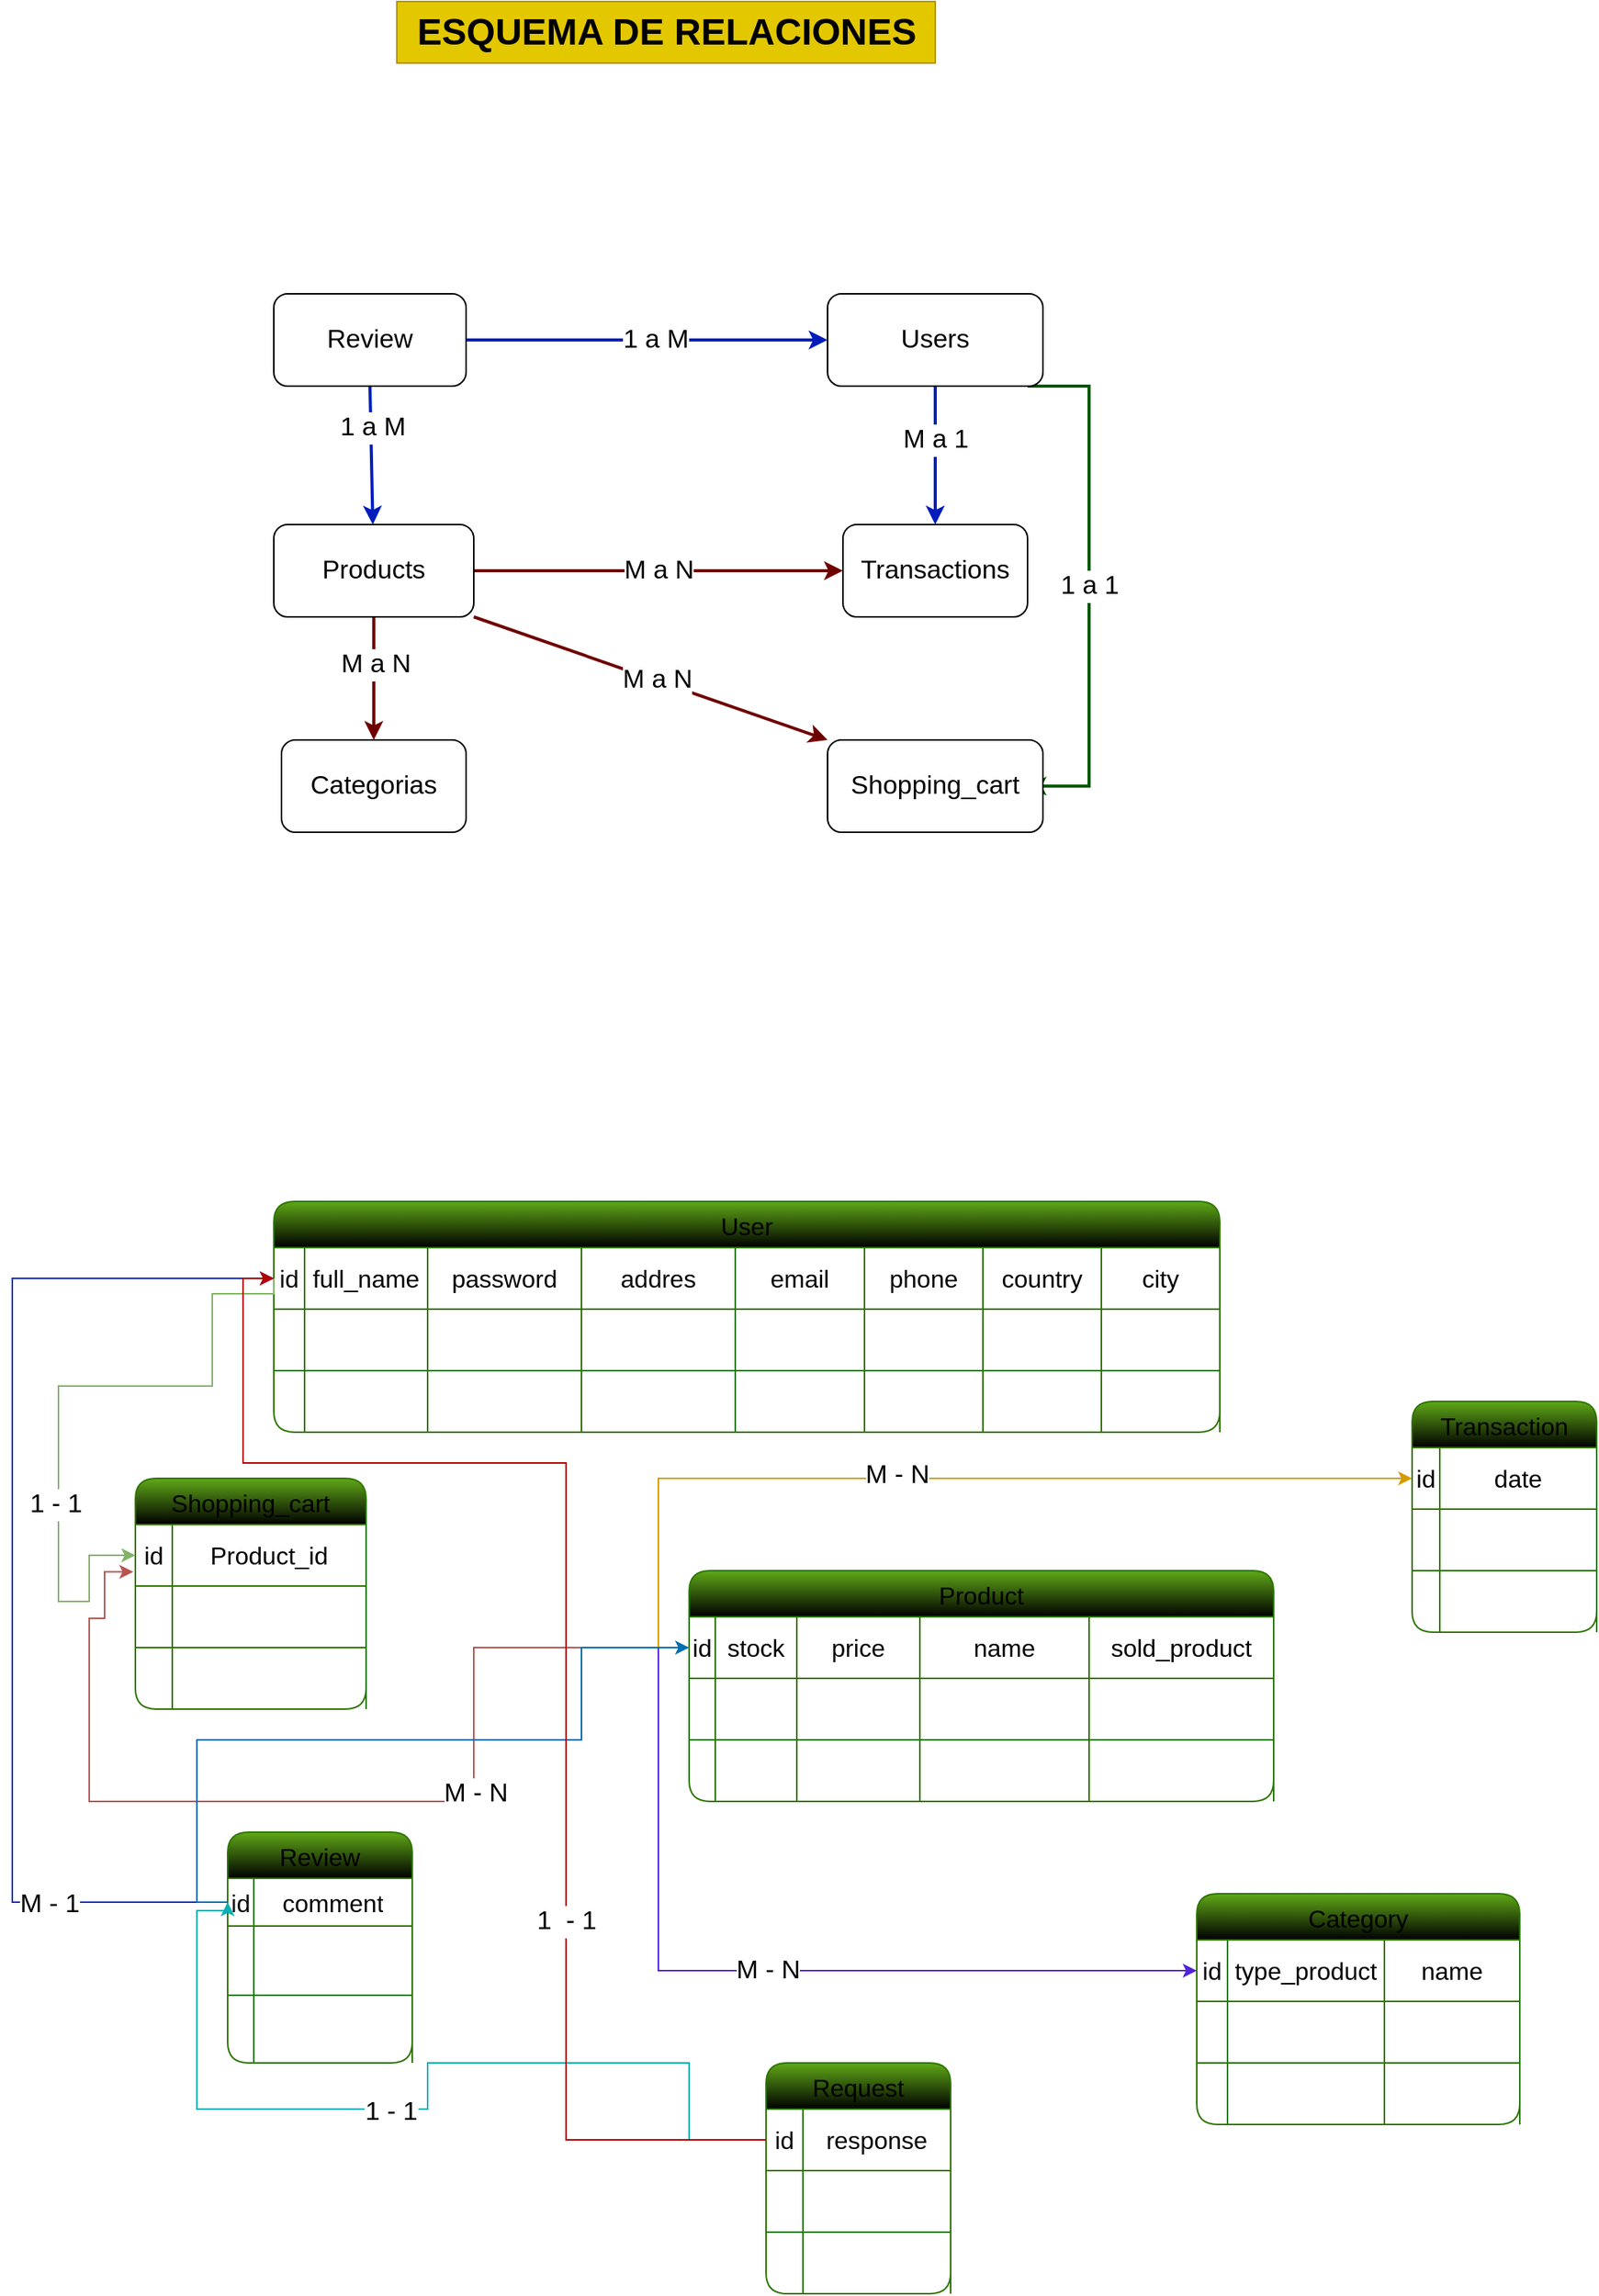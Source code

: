 <mxfile version="21.1.2" type="device">
  <diagram name="Página-1" id="8CF0Q0QWtExZTX1O9rfW">
    <mxGraphModel dx="864" dy="1353" grid="1" gridSize="10" guides="1" tooltips="1" connect="1" arrows="1" fold="1" page="1" pageScale="1" pageWidth="1169" pageHeight="827" background="none" math="0" shadow="0">
      <root>
        <mxCell id="0" />
        <mxCell id="1" parent="0" />
        <mxCell id="qQ7JCVqUa35sdPKx2-S9-79" value="User" style="shape=table;startSize=30;container=1;collapsible=0;childLayout=tableLayout;strokeColor=#2D7600;fontSize=16;fillColor=#60a917;fontColor=#000000;gradientColor=default;rounded=1;" parent="1" vertex="1">
          <mxGeometry x="230" y="50" width="615" height="150" as="geometry" />
        </mxCell>
        <mxCell id="qQ7JCVqUa35sdPKx2-S9-80" value="" style="shape=tableRow;horizontal=0;startSize=0;swimlaneHead=0;swimlaneBody=0;strokeColor=inherit;top=0;left=0;bottom=0;right=0;collapsible=0;dropTarget=0;fillColor=none;points=[[0,0.5],[1,0.5]];portConstraint=eastwest;fontSize=16;" parent="qQ7JCVqUa35sdPKx2-S9-79" vertex="1">
          <mxGeometry y="30" width="615" height="40" as="geometry" />
        </mxCell>
        <mxCell id="707W7tSX6y3eDis5Wxwx-43" value="id" style="shape=partialRectangle;html=1;whiteSpace=wrap;connectable=0;strokeColor=inherit;overflow=hidden;fillColor=none;top=0;left=0;bottom=0;right=0;pointerEvents=1;fontSize=16;" parent="qQ7JCVqUa35sdPKx2-S9-80" vertex="1">
          <mxGeometry width="20" height="40" as="geometry">
            <mxRectangle width="20" height="40" as="alternateBounds" />
          </mxGeometry>
        </mxCell>
        <mxCell id="qQ7JCVqUa35sdPKx2-S9-81" value="full_name" style="shape=partialRectangle;html=1;whiteSpace=wrap;connectable=0;strokeColor=inherit;overflow=hidden;fillColor=none;top=0;left=0;bottom=0;right=0;pointerEvents=1;fontSize=16;" parent="qQ7JCVqUa35sdPKx2-S9-80" vertex="1">
          <mxGeometry x="20" width="80" height="40" as="geometry">
            <mxRectangle width="80" height="40" as="alternateBounds" />
          </mxGeometry>
        </mxCell>
        <mxCell id="qQ7JCVqUa35sdPKx2-S9-82" value="password" style="shape=partialRectangle;html=1;whiteSpace=wrap;connectable=0;strokeColor=inherit;overflow=hidden;fillColor=none;top=0;left=0;bottom=0;right=0;pointerEvents=1;fontSize=16;" parent="qQ7JCVqUa35sdPKx2-S9-80" vertex="1">
          <mxGeometry x="100" width="100" height="40" as="geometry">
            <mxRectangle width="100" height="40" as="alternateBounds" />
          </mxGeometry>
        </mxCell>
        <mxCell id="qQ7JCVqUa35sdPKx2-S9-83" value="addres" style="shape=partialRectangle;html=1;whiteSpace=wrap;connectable=0;strokeColor=inherit;overflow=hidden;fillColor=none;top=0;left=0;bottom=0;right=0;pointerEvents=1;fontSize=16;" parent="qQ7JCVqUa35sdPKx2-S9-80" vertex="1">
          <mxGeometry x="200" width="100" height="40" as="geometry">
            <mxRectangle width="100" height="40" as="alternateBounds" />
          </mxGeometry>
        </mxCell>
        <mxCell id="qQ7JCVqUa35sdPKx2-S9-92" value="email" style="shape=partialRectangle;html=1;whiteSpace=wrap;connectable=0;strokeColor=inherit;overflow=hidden;fillColor=none;top=0;left=0;bottom=0;right=0;pointerEvents=1;fontSize=16;" parent="qQ7JCVqUa35sdPKx2-S9-80" vertex="1">
          <mxGeometry x="300" width="84" height="40" as="geometry">
            <mxRectangle width="84" height="40" as="alternateBounds" />
          </mxGeometry>
        </mxCell>
        <mxCell id="qQ7JCVqUa35sdPKx2-S9-95" value="phone" style="shape=partialRectangle;html=1;whiteSpace=wrap;connectable=0;strokeColor=inherit;overflow=hidden;fillColor=none;top=0;left=0;bottom=0;right=0;pointerEvents=1;fontSize=16;" parent="qQ7JCVqUa35sdPKx2-S9-80" vertex="1">
          <mxGeometry x="384" width="77" height="40" as="geometry">
            <mxRectangle width="77" height="40" as="alternateBounds" />
          </mxGeometry>
        </mxCell>
        <mxCell id="JTOW6ajnWpaqHKfrbv2t-49" value="country" style="shape=partialRectangle;html=1;whiteSpace=wrap;connectable=0;strokeColor=inherit;overflow=hidden;fillColor=none;top=0;left=0;bottom=0;right=0;pointerEvents=1;fontSize=16;" parent="qQ7JCVqUa35sdPKx2-S9-80" vertex="1">
          <mxGeometry x="461" width="77" height="40" as="geometry">
            <mxRectangle width="77" height="40" as="alternateBounds" />
          </mxGeometry>
        </mxCell>
        <mxCell id="JTOW6ajnWpaqHKfrbv2t-55" value="city" style="shape=partialRectangle;html=1;whiteSpace=wrap;connectable=0;strokeColor=inherit;overflow=hidden;fillColor=none;top=0;left=0;bottom=0;right=0;pointerEvents=1;fontSize=16;" parent="qQ7JCVqUa35sdPKx2-S9-80" vertex="1">
          <mxGeometry x="538" width="77" height="40" as="geometry">
            <mxRectangle width="77" height="40" as="alternateBounds" />
          </mxGeometry>
        </mxCell>
        <mxCell id="qQ7JCVqUa35sdPKx2-S9-84" value="" style="shape=tableRow;horizontal=0;startSize=0;swimlaneHead=0;swimlaneBody=0;strokeColor=inherit;top=0;left=0;bottom=0;right=0;collapsible=0;dropTarget=0;fillColor=none;points=[[0,0.5],[1,0.5]];portConstraint=eastwest;fontSize=16;" parent="qQ7JCVqUa35sdPKx2-S9-79" vertex="1">
          <mxGeometry y="70" width="615" height="40" as="geometry" />
        </mxCell>
        <mxCell id="707W7tSX6y3eDis5Wxwx-44" style="shape=partialRectangle;html=1;whiteSpace=wrap;connectable=0;strokeColor=inherit;overflow=hidden;fillColor=none;top=0;left=0;bottom=0;right=0;pointerEvents=1;fontSize=16;" parent="qQ7JCVqUa35sdPKx2-S9-84" vertex="1">
          <mxGeometry width="20" height="40" as="geometry">
            <mxRectangle width="20" height="40" as="alternateBounds" />
          </mxGeometry>
        </mxCell>
        <mxCell id="qQ7JCVqUa35sdPKx2-S9-85" value="" style="shape=partialRectangle;html=1;whiteSpace=wrap;connectable=0;strokeColor=inherit;overflow=hidden;fillColor=none;top=0;left=0;bottom=0;right=0;pointerEvents=1;fontSize=16;" parent="qQ7JCVqUa35sdPKx2-S9-84" vertex="1">
          <mxGeometry x="20" width="80" height="40" as="geometry">
            <mxRectangle width="80" height="40" as="alternateBounds" />
          </mxGeometry>
        </mxCell>
        <mxCell id="qQ7JCVqUa35sdPKx2-S9-86" value="" style="shape=partialRectangle;html=1;whiteSpace=wrap;connectable=0;strokeColor=inherit;overflow=hidden;fillColor=none;top=0;left=0;bottom=0;right=0;pointerEvents=1;fontSize=16;" parent="qQ7JCVqUa35sdPKx2-S9-84" vertex="1">
          <mxGeometry x="100" width="100" height="40" as="geometry">
            <mxRectangle width="100" height="40" as="alternateBounds" />
          </mxGeometry>
        </mxCell>
        <mxCell id="qQ7JCVqUa35sdPKx2-S9-87" value="" style="shape=partialRectangle;html=1;whiteSpace=wrap;connectable=0;strokeColor=inherit;overflow=hidden;fillColor=none;top=0;left=0;bottom=0;right=0;pointerEvents=1;fontSize=16;" parent="qQ7JCVqUa35sdPKx2-S9-84" vertex="1">
          <mxGeometry x="200" width="100" height="40" as="geometry">
            <mxRectangle width="100" height="40" as="alternateBounds" />
          </mxGeometry>
        </mxCell>
        <mxCell id="qQ7JCVqUa35sdPKx2-S9-93" style="shape=partialRectangle;html=1;whiteSpace=wrap;connectable=0;strokeColor=inherit;overflow=hidden;fillColor=none;top=0;left=0;bottom=0;right=0;pointerEvents=1;fontSize=16;" parent="qQ7JCVqUa35sdPKx2-S9-84" vertex="1">
          <mxGeometry x="300" width="84" height="40" as="geometry">
            <mxRectangle width="84" height="40" as="alternateBounds" />
          </mxGeometry>
        </mxCell>
        <mxCell id="qQ7JCVqUa35sdPKx2-S9-96" style="shape=partialRectangle;html=1;whiteSpace=wrap;connectable=0;strokeColor=inherit;overflow=hidden;fillColor=none;top=0;left=0;bottom=0;right=0;pointerEvents=1;fontSize=16;" parent="qQ7JCVqUa35sdPKx2-S9-84" vertex="1">
          <mxGeometry x="384" width="77" height="40" as="geometry">
            <mxRectangle width="77" height="40" as="alternateBounds" />
          </mxGeometry>
        </mxCell>
        <mxCell id="JTOW6ajnWpaqHKfrbv2t-50" style="shape=partialRectangle;html=1;whiteSpace=wrap;connectable=0;strokeColor=inherit;overflow=hidden;fillColor=none;top=0;left=0;bottom=0;right=0;pointerEvents=1;fontSize=16;" parent="qQ7JCVqUa35sdPKx2-S9-84" vertex="1">
          <mxGeometry x="461" width="77" height="40" as="geometry">
            <mxRectangle width="77" height="40" as="alternateBounds" />
          </mxGeometry>
        </mxCell>
        <mxCell id="JTOW6ajnWpaqHKfrbv2t-56" style="shape=partialRectangle;html=1;whiteSpace=wrap;connectable=0;strokeColor=inherit;overflow=hidden;fillColor=none;top=0;left=0;bottom=0;right=0;pointerEvents=1;fontSize=16;" parent="qQ7JCVqUa35sdPKx2-S9-84" vertex="1">
          <mxGeometry x="538" width="77" height="40" as="geometry">
            <mxRectangle width="77" height="40" as="alternateBounds" />
          </mxGeometry>
        </mxCell>
        <mxCell id="qQ7JCVqUa35sdPKx2-S9-88" value="" style="shape=tableRow;horizontal=0;startSize=0;swimlaneHead=0;swimlaneBody=0;strokeColor=inherit;top=0;left=0;bottom=0;right=0;collapsible=0;dropTarget=0;fillColor=none;points=[[0,0.5],[1,0.5]];portConstraint=eastwest;fontSize=16;" parent="qQ7JCVqUa35sdPKx2-S9-79" vertex="1">
          <mxGeometry y="110" width="615" height="40" as="geometry" />
        </mxCell>
        <mxCell id="707W7tSX6y3eDis5Wxwx-45" style="shape=partialRectangle;html=1;whiteSpace=wrap;connectable=0;strokeColor=inherit;overflow=hidden;fillColor=none;top=0;left=0;bottom=0;right=0;pointerEvents=1;fontSize=16;" parent="qQ7JCVqUa35sdPKx2-S9-88" vertex="1">
          <mxGeometry width="20" height="40" as="geometry">
            <mxRectangle width="20" height="40" as="alternateBounds" />
          </mxGeometry>
        </mxCell>
        <mxCell id="qQ7JCVqUa35sdPKx2-S9-89" value="" style="shape=partialRectangle;html=1;whiteSpace=wrap;connectable=0;strokeColor=inherit;overflow=hidden;fillColor=none;top=0;left=0;bottom=0;right=0;pointerEvents=1;fontSize=16;" parent="qQ7JCVqUa35sdPKx2-S9-88" vertex="1">
          <mxGeometry x="20" width="80" height="40" as="geometry">
            <mxRectangle width="80" height="40" as="alternateBounds" />
          </mxGeometry>
        </mxCell>
        <mxCell id="qQ7JCVqUa35sdPKx2-S9-90" value="" style="shape=partialRectangle;html=1;whiteSpace=wrap;connectable=0;strokeColor=inherit;overflow=hidden;fillColor=none;top=0;left=0;bottom=0;right=0;pointerEvents=1;fontSize=16;" parent="qQ7JCVqUa35sdPKx2-S9-88" vertex="1">
          <mxGeometry x="100" width="100" height="40" as="geometry">
            <mxRectangle width="100" height="40" as="alternateBounds" />
          </mxGeometry>
        </mxCell>
        <mxCell id="qQ7JCVqUa35sdPKx2-S9-91" value="" style="shape=partialRectangle;html=1;whiteSpace=wrap;connectable=0;strokeColor=inherit;overflow=hidden;fillColor=none;top=0;left=0;bottom=0;right=0;pointerEvents=1;fontSize=16;" parent="qQ7JCVqUa35sdPKx2-S9-88" vertex="1">
          <mxGeometry x="200" width="100" height="40" as="geometry">
            <mxRectangle width="100" height="40" as="alternateBounds" />
          </mxGeometry>
        </mxCell>
        <mxCell id="qQ7JCVqUa35sdPKx2-S9-94" style="shape=partialRectangle;html=1;whiteSpace=wrap;connectable=0;strokeColor=inherit;overflow=hidden;fillColor=none;top=0;left=0;bottom=0;right=0;pointerEvents=1;fontSize=16;" parent="qQ7JCVqUa35sdPKx2-S9-88" vertex="1">
          <mxGeometry x="300" width="84" height="40" as="geometry">
            <mxRectangle width="84" height="40" as="alternateBounds" />
          </mxGeometry>
        </mxCell>
        <mxCell id="qQ7JCVqUa35sdPKx2-S9-97" style="shape=partialRectangle;html=1;whiteSpace=wrap;connectable=0;strokeColor=inherit;overflow=hidden;fillColor=none;top=0;left=0;bottom=0;right=0;pointerEvents=1;fontSize=16;" parent="qQ7JCVqUa35sdPKx2-S9-88" vertex="1">
          <mxGeometry x="384" width="77" height="40" as="geometry">
            <mxRectangle width="77" height="40" as="alternateBounds" />
          </mxGeometry>
        </mxCell>
        <mxCell id="JTOW6ajnWpaqHKfrbv2t-51" style="shape=partialRectangle;html=1;whiteSpace=wrap;connectable=0;strokeColor=inherit;overflow=hidden;fillColor=none;top=0;left=0;bottom=0;right=0;pointerEvents=1;fontSize=16;" parent="qQ7JCVqUa35sdPKx2-S9-88" vertex="1">
          <mxGeometry x="461" width="77" height="40" as="geometry">
            <mxRectangle width="77" height="40" as="alternateBounds" />
          </mxGeometry>
        </mxCell>
        <mxCell id="JTOW6ajnWpaqHKfrbv2t-57" style="shape=partialRectangle;html=1;whiteSpace=wrap;connectable=0;strokeColor=inherit;overflow=hidden;fillColor=none;top=0;left=0;bottom=0;right=0;pointerEvents=1;fontSize=16;" parent="qQ7JCVqUa35sdPKx2-S9-88" vertex="1">
          <mxGeometry x="538" width="77" height="40" as="geometry">
            <mxRectangle width="77" height="40" as="alternateBounds" />
          </mxGeometry>
        </mxCell>
        <mxCell id="qQ7JCVqUa35sdPKx2-S9-114" value="" style="whiteSpace=wrap;html=1;" parent="qQ7JCVqUa35sdPKx2-S9-88" vertex="1">
          <mxGeometry x="615" height="40" as="geometry">
            <mxRectangle width="NaN" height="40" as="alternateBounds" />
          </mxGeometry>
        </mxCell>
        <mxCell id="PAi8oHcWn7Akl2B9511x-67" value="Product" style="shape=table;startSize=30;container=1;collapsible=0;childLayout=tableLayout;strokeColor=#2D7600;fontSize=16;fillColor=#60a917;fontColor=#000000;rounded=1;gradientColor=default;" parent="1" vertex="1">
          <mxGeometry x="500" y="290" width="380" height="150" as="geometry" />
        </mxCell>
        <mxCell id="PAi8oHcWn7Akl2B9511x-68" value="" style="shape=tableRow;horizontal=0;startSize=0;swimlaneHead=0;swimlaneBody=0;strokeColor=inherit;top=0;left=0;bottom=0;right=0;collapsible=0;dropTarget=0;fillColor=none;points=[[0,0.5],[1,0.5]];portConstraint=eastwest;fontSize=16;" parent="PAi8oHcWn7Akl2B9511x-67" vertex="1">
          <mxGeometry y="30" width="380" height="40" as="geometry" />
        </mxCell>
        <mxCell id="707W7tSX6y3eDis5Wxwx-46" value="id" style="shape=partialRectangle;html=1;whiteSpace=wrap;connectable=0;strokeColor=inherit;overflow=hidden;fillColor=none;top=0;left=0;bottom=0;right=0;pointerEvents=1;fontSize=16;" parent="PAi8oHcWn7Akl2B9511x-68" vertex="1">
          <mxGeometry width="17" height="40" as="geometry">
            <mxRectangle width="17" height="40" as="alternateBounds" />
          </mxGeometry>
        </mxCell>
        <mxCell id="PAi8oHcWn7Akl2B9511x-69" value="stock" style="shape=partialRectangle;html=1;whiteSpace=wrap;connectable=0;strokeColor=inherit;overflow=hidden;fillColor=none;top=0;left=0;bottom=0;right=0;pointerEvents=1;fontSize=16;" parent="PAi8oHcWn7Akl2B9511x-68" vertex="1">
          <mxGeometry x="17" width="53" height="40" as="geometry">
            <mxRectangle width="53" height="40" as="alternateBounds" />
          </mxGeometry>
        </mxCell>
        <mxCell id="PAi8oHcWn7Akl2B9511x-70" value="price" style="shape=partialRectangle;html=1;whiteSpace=wrap;connectable=0;strokeColor=inherit;overflow=hidden;fillColor=none;top=0;left=0;bottom=0;right=0;pointerEvents=1;fontSize=16;" parent="PAi8oHcWn7Akl2B9511x-68" vertex="1">
          <mxGeometry x="70" width="80" height="40" as="geometry">
            <mxRectangle width="80" height="40" as="alternateBounds" />
          </mxGeometry>
        </mxCell>
        <mxCell id="TH6USXf8SKWJXuh6fSLS-1" value="name" style="shape=partialRectangle;html=1;whiteSpace=wrap;connectable=0;strokeColor=inherit;overflow=hidden;fillColor=none;top=0;left=0;bottom=0;right=0;pointerEvents=1;fontSize=16;" parent="PAi8oHcWn7Akl2B9511x-68" vertex="1">
          <mxGeometry x="150" width="110" height="40" as="geometry">
            <mxRectangle width="110" height="40" as="alternateBounds" />
          </mxGeometry>
        </mxCell>
        <mxCell id="xy2coRwceMidqn5IuNq7-7" value="sold_product" style="shape=partialRectangle;html=1;whiteSpace=wrap;connectable=0;strokeColor=inherit;overflow=hidden;fillColor=none;top=0;left=0;bottom=0;right=0;pointerEvents=1;fontSize=16;" parent="PAi8oHcWn7Akl2B9511x-68" vertex="1">
          <mxGeometry x="260" width="120" height="40" as="geometry">
            <mxRectangle width="120" height="40" as="alternateBounds" />
          </mxGeometry>
        </mxCell>
        <mxCell id="PAi8oHcWn7Akl2B9511x-74" value="" style="shape=tableRow;horizontal=0;startSize=0;swimlaneHead=0;swimlaneBody=0;strokeColor=inherit;top=0;left=0;bottom=0;right=0;collapsible=0;dropTarget=0;fillColor=none;points=[[0,0.5],[1,0.5]];portConstraint=eastwest;fontSize=16;" parent="PAi8oHcWn7Akl2B9511x-67" vertex="1">
          <mxGeometry y="70" width="380" height="40" as="geometry" />
        </mxCell>
        <mxCell id="707W7tSX6y3eDis5Wxwx-47" style="shape=partialRectangle;html=1;whiteSpace=wrap;connectable=0;strokeColor=inherit;overflow=hidden;fillColor=none;top=0;left=0;bottom=0;right=0;pointerEvents=1;fontSize=16;" parent="PAi8oHcWn7Akl2B9511x-74" vertex="1">
          <mxGeometry width="17" height="40" as="geometry">
            <mxRectangle width="17" height="40" as="alternateBounds" />
          </mxGeometry>
        </mxCell>
        <mxCell id="PAi8oHcWn7Akl2B9511x-75" value="" style="shape=partialRectangle;html=1;whiteSpace=wrap;connectable=0;strokeColor=inherit;overflow=hidden;fillColor=none;top=0;left=0;bottom=0;right=0;pointerEvents=1;fontSize=16;" parent="PAi8oHcWn7Akl2B9511x-74" vertex="1">
          <mxGeometry x="17" width="53" height="40" as="geometry">
            <mxRectangle width="53" height="40" as="alternateBounds" />
          </mxGeometry>
        </mxCell>
        <mxCell id="PAi8oHcWn7Akl2B9511x-76" value="" style="shape=partialRectangle;html=1;whiteSpace=wrap;connectable=0;strokeColor=inherit;overflow=hidden;fillColor=none;top=0;left=0;bottom=0;right=0;pointerEvents=1;fontSize=16;" parent="PAi8oHcWn7Akl2B9511x-74" vertex="1">
          <mxGeometry x="70" width="80" height="40" as="geometry">
            <mxRectangle width="80" height="40" as="alternateBounds" />
          </mxGeometry>
        </mxCell>
        <mxCell id="TH6USXf8SKWJXuh6fSLS-2" style="shape=partialRectangle;html=1;whiteSpace=wrap;connectable=0;strokeColor=inherit;overflow=hidden;fillColor=none;top=0;left=0;bottom=0;right=0;pointerEvents=1;fontSize=16;" parent="PAi8oHcWn7Akl2B9511x-74" vertex="1">
          <mxGeometry x="150" width="110" height="40" as="geometry">
            <mxRectangle width="110" height="40" as="alternateBounds" />
          </mxGeometry>
        </mxCell>
        <mxCell id="xy2coRwceMidqn5IuNq7-8" style="shape=partialRectangle;html=1;whiteSpace=wrap;connectable=0;strokeColor=inherit;overflow=hidden;fillColor=none;top=0;left=0;bottom=0;right=0;pointerEvents=1;fontSize=16;" parent="PAi8oHcWn7Akl2B9511x-74" vertex="1">
          <mxGeometry x="260" width="120" height="40" as="geometry">
            <mxRectangle width="120" height="40" as="alternateBounds" />
          </mxGeometry>
        </mxCell>
        <mxCell id="PAi8oHcWn7Akl2B9511x-80" value="" style="shape=tableRow;horizontal=0;startSize=0;swimlaneHead=0;swimlaneBody=0;strokeColor=inherit;top=0;left=0;bottom=0;right=0;collapsible=0;dropTarget=0;fillColor=none;points=[[0,0.5],[1,0.5]];portConstraint=eastwest;fontSize=16;" parent="PAi8oHcWn7Akl2B9511x-67" vertex="1">
          <mxGeometry y="110" width="380" height="40" as="geometry" />
        </mxCell>
        <mxCell id="707W7tSX6y3eDis5Wxwx-48" style="shape=partialRectangle;html=1;whiteSpace=wrap;connectable=0;strokeColor=inherit;overflow=hidden;fillColor=none;top=0;left=0;bottom=0;right=0;pointerEvents=1;fontSize=16;" parent="PAi8oHcWn7Akl2B9511x-80" vertex="1">
          <mxGeometry width="17" height="40" as="geometry">
            <mxRectangle width="17" height="40" as="alternateBounds" />
          </mxGeometry>
        </mxCell>
        <mxCell id="PAi8oHcWn7Akl2B9511x-81" value="" style="shape=partialRectangle;html=1;whiteSpace=wrap;connectable=0;strokeColor=inherit;overflow=hidden;fillColor=none;top=0;left=0;bottom=0;right=0;pointerEvents=1;fontSize=16;" parent="PAi8oHcWn7Akl2B9511x-80" vertex="1">
          <mxGeometry x="17" width="53" height="40" as="geometry">
            <mxRectangle width="53" height="40" as="alternateBounds" />
          </mxGeometry>
        </mxCell>
        <mxCell id="PAi8oHcWn7Akl2B9511x-82" value="" style="shape=partialRectangle;html=1;whiteSpace=wrap;connectable=0;strokeColor=inherit;overflow=hidden;fillColor=none;top=0;left=0;bottom=0;right=0;pointerEvents=1;fontSize=16;" parent="PAi8oHcWn7Akl2B9511x-80" vertex="1">
          <mxGeometry x="70" width="80" height="40" as="geometry">
            <mxRectangle width="80" height="40" as="alternateBounds" />
          </mxGeometry>
        </mxCell>
        <mxCell id="TH6USXf8SKWJXuh6fSLS-3" style="shape=partialRectangle;html=1;whiteSpace=wrap;connectable=0;strokeColor=inherit;overflow=hidden;fillColor=none;top=0;left=0;bottom=0;right=0;pointerEvents=1;fontSize=16;" parent="PAi8oHcWn7Akl2B9511x-80" vertex="1">
          <mxGeometry x="150" width="110" height="40" as="geometry">
            <mxRectangle width="110" height="40" as="alternateBounds" />
          </mxGeometry>
        </mxCell>
        <mxCell id="xy2coRwceMidqn5IuNq7-9" style="shape=partialRectangle;html=1;whiteSpace=wrap;connectable=0;strokeColor=inherit;overflow=hidden;fillColor=none;top=0;left=0;bottom=0;right=0;pointerEvents=1;fontSize=16;" parent="PAi8oHcWn7Akl2B9511x-80" vertex="1">
          <mxGeometry x="260" width="120" height="40" as="geometry">
            <mxRectangle width="120" height="40" as="alternateBounds" />
          </mxGeometry>
        </mxCell>
        <mxCell id="PAi8oHcWn7Akl2B9511x-86" value="" style="whiteSpace=wrap;html=1;" parent="PAi8oHcWn7Akl2B9511x-80" vertex="1">
          <mxGeometry x="380" height="40" as="geometry">
            <mxRectangle width="NaN" height="40" as="alternateBounds" />
          </mxGeometry>
        </mxCell>
        <mxCell id="PAi8oHcWn7Akl2B9511x-87" value="Category" style="shape=table;startSize=30;container=1;collapsible=0;childLayout=tableLayout;strokeColor=#2D7600;fontSize=16;fillColor=#60a917;fontColor=#000000;rounded=1;gradientColor=default;" parent="1" vertex="1">
          <mxGeometry x="830" y="500" width="210" height="150" as="geometry" />
        </mxCell>
        <mxCell id="PAi8oHcWn7Akl2B9511x-88" value="" style="shape=tableRow;horizontal=0;startSize=0;swimlaneHead=0;swimlaneBody=0;strokeColor=inherit;top=0;left=0;bottom=0;right=0;collapsible=0;dropTarget=0;fillColor=none;points=[[0,0.5],[1,0.5]];portConstraint=eastwest;fontSize=16;" parent="PAi8oHcWn7Akl2B9511x-87" vertex="1">
          <mxGeometry y="30" width="210" height="40" as="geometry" />
        </mxCell>
        <mxCell id="707W7tSX6y3eDis5Wxwx-49" value="id" style="shape=partialRectangle;html=1;whiteSpace=wrap;connectable=0;strokeColor=inherit;overflow=hidden;fillColor=none;top=0;left=0;bottom=0;right=0;pointerEvents=1;fontSize=16;" parent="PAi8oHcWn7Akl2B9511x-88" vertex="1">
          <mxGeometry width="20" height="40" as="geometry">
            <mxRectangle width="20" height="40" as="alternateBounds" />
          </mxGeometry>
        </mxCell>
        <mxCell id="PAi8oHcWn7Akl2B9511x-89" value="type_product" style="shape=partialRectangle;html=1;whiteSpace=wrap;connectable=0;strokeColor=inherit;overflow=hidden;fillColor=none;top=0;left=0;bottom=0;right=0;pointerEvents=1;fontSize=16;" parent="PAi8oHcWn7Akl2B9511x-88" vertex="1">
          <mxGeometry x="20" width="102" height="40" as="geometry">
            <mxRectangle width="102" height="40" as="alternateBounds" />
          </mxGeometry>
        </mxCell>
        <mxCell id="PAi8oHcWn7Akl2B9511x-90" value="name" style="shape=partialRectangle;html=1;whiteSpace=wrap;connectable=0;strokeColor=inherit;overflow=hidden;fillColor=none;top=0;left=0;bottom=0;right=0;pointerEvents=1;fontSize=16;" parent="PAi8oHcWn7Akl2B9511x-88" vertex="1">
          <mxGeometry x="122" width="88" height="40" as="geometry">
            <mxRectangle width="88" height="40" as="alternateBounds" />
          </mxGeometry>
        </mxCell>
        <mxCell id="PAi8oHcWn7Akl2B9511x-91" value="" style="shape=tableRow;horizontal=0;startSize=0;swimlaneHead=0;swimlaneBody=0;strokeColor=inherit;top=0;left=0;bottom=0;right=0;collapsible=0;dropTarget=0;fillColor=none;points=[[0,0.5],[1,0.5]];portConstraint=eastwest;fontSize=16;" parent="PAi8oHcWn7Akl2B9511x-87" vertex="1">
          <mxGeometry y="70" width="210" height="40" as="geometry" />
        </mxCell>
        <mxCell id="707W7tSX6y3eDis5Wxwx-50" style="shape=partialRectangle;html=1;whiteSpace=wrap;connectable=0;strokeColor=inherit;overflow=hidden;fillColor=none;top=0;left=0;bottom=0;right=0;pointerEvents=1;fontSize=16;" parent="PAi8oHcWn7Akl2B9511x-91" vertex="1">
          <mxGeometry width="20" height="40" as="geometry">
            <mxRectangle width="20" height="40" as="alternateBounds" />
          </mxGeometry>
        </mxCell>
        <mxCell id="PAi8oHcWn7Akl2B9511x-92" value="" style="shape=partialRectangle;html=1;whiteSpace=wrap;connectable=0;strokeColor=inherit;overflow=hidden;fillColor=none;top=0;left=0;bottom=0;right=0;pointerEvents=1;fontSize=16;" parent="PAi8oHcWn7Akl2B9511x-91" vertex="1">
          <mxGeometry x="20" width="102" height="40" as="geometry">
            <mxRectangle width="102" height="40" as="alternateBounds" />
          </mxGeometry>
        </mxCell>
        <mxCell id="PAi8oHcWn7Akl2B9511x-93" value="" style="shape=partialRectangle;html=1;whiteSpace=wrap;connectable=0;strokeColor=inherit;overflow=hidden;fillColor=none;top=0;left=0;bottom=0;right=0;pointerEvents=1;fontSize=16;" parent="PAi8oHcWn7Akl2B9511x-91" vertex="1">
          <mxGeometry x="122" width="88" height="40" as="geometry">
            <mxRectangle width="88" height="40" as="alternateBounds" />
          </mxGeometry>
        </mxCell>
        <mxCell id="PAi8oHcWn7Akl2B9511x-94" value="" style="shape=tableRow;horizontal=0;startSize=0;swimlaneHead=0;swimlaneBody=0;strokeColor=inherit;top=0;left=0;bottom=0;right=0;collapsible=0;dropTarget=0;fillColor=none;points=[[0,0.5],[1,0.5]];portConstraint=eastwest;fontSize=16;" parent="PAi8oHcWn7Akl2B9511x-87" vertex="1">
          <mxGeometry y="110" width="210" height="40" as="geometry" />
        </mxCell>
        <mxCell id="707W7tSX6y3eDis5Wxwx-51" style="shape=partialRectangle;html=1;whiteSpace=wrap;connectable=0;strokeColor=inherit;overflow=hidden;fillColor=none;top=0;left=0;bottom=0;right=0;pointerEvents=1;fontSize=16;" parent="PAi8oHcWn7Akl2B9511x-94" vertex="1">
          <mxGeometry width="20" height="40" as="geometry">
            <mxRectangle width="20" height="40" as="alternateBounds" />
          </mxGeometry>
        </mxCell>
        <mxCell id="PAi8oHcWn7Akl2B9511x-95" value="" style="shape=partialRectangle;html=1;whiteSpace=wrap;connectable=0;strokeColor=inherit;overflow=hidden;fillColor=none;top=0;left=0;bottom=0;right=0;pointerEvents=1;fontSize=16;" parent="PAi8oHcWn7Akl2B9511x-94" vertex="1">
          <mxGeometry x="20" width="102" height="40" as="geometry">
            <mxRectangle width="102" height="40" as="alternateBounds" />
          </mxGeometry>
        </mxCell>
        <mxCell id="PAi8oHcWn7Akl2B9511x-96" value="" style="shape=partialRectangle;html=1;whiteSpace=wrap;connectable=0;strokeColor=inherit;overflow=hidden;fillColor=none;top=0;left=0;bottom=0;right=0;pointerEvents=1;fontSize=16;" parent="PAi8oHcWn7Akl2B9511x-94" vertex="1">
          <mxGeometry x="122" width="88" height="40" as="geometry">
            <mxRectangle width="88" height="40" as="alternateBounds" />
          </mxGeometry>
        </mxCell>
        <mxCell id="PAi8oHcWn7Akl2B9511x-97" value="" style="whiteSpace=wrap;html=1;" parent="PAi8oHcWn7Akl2B9511x-94" vertex="1">
          <mxGeometry x="210" height="40" as="geometry">
            <mxRectangle width="NaN" height="40" as="alternateBounds" />
          </mxGeometry>
        </mxCell>
        <mxCell id="PAi8oHcWn7Akl2B9511x-98" value="Shopping_cart" style="shape=table;startSize=30;container=1;collapsible=0;childLayout=tableLayout;strokeColor=#2D7600;fontSize=16;fillColor=#60a917;fontColor=#000000;rounded=1;gradientColor=default;" parent="1" vertex="1">
          <mxGeometry x="140" y="230" width="150" height="150" as="geometry" />
        </mxCell>
        <mxCell id="PAi8oHcWn7Akl2B9511x-99" value="" style="shape=tableRow;horizontal=0;startSize=0;swimlaneHead=0;swimlaneBody=0;strokeColor=inherit;top=0;left=0;bottom=0;right=0;collapsible=0;dropTarget=0;fillColor=none;points=[[0,0.5],[1,0.5]];portConstraint=eastwest;fontSize=16;" parent="PAi8oHcWn7Akl2B9511x-98" vertex="1">
          <mxGeometry y="30" width="150" height="40" as="geometry" />
        </mxCell>
        <mxCell id="707W7tSX6y3eDis5Wxwx-52" value="id" style="shape=partialRectangle;html=1;whiteSpace=wrap;connectable=0;strokeColor=inherit;overflow=hidden;fillColor=none;top=0;left=0;bottom=0;right=0;pointerEvents=1;fontSize=16;" parent="PAi8oHcWn7Akl2B9511x-99" vertex="1">
          <mxGeometry width="24" height="40" as="geometry">
            <mxRectangle width="24" height="40" as="alternateBounds" />
          </mxGeometry>
        </mxCell>
        <mxCell id="PAi8oHcWn7Akl2B9511x-100" value="Product_id" style="shape=partialRectangle;html=1;whiteSpace=wrap;connectable=0;strokeColor=inherit;overflow=hidden;fillColor=none;top=0;left=0;bottom=0;right=0;pointerEvents=1;fontSize=16;" parent="PAi8oHcWn7Akl2B9511x-99" vertex="1">
          <mxGeometry x="24" width="126" height="40" as="geometry">
            <mxRectangle width="126" height="40" as="alternateBounds" />
          </mxGeometry>
        </mxCell>
        <mxCell id="PAi8oHcWn7Akl2B9511x-102" value="" style="shape=tableRow;horizontal=0;startSize=0;swimlaneHead=0;swimlaneBody=0;strokeColor=inherit;top=0;left=0;bottom=0;right=0;collapsible=0;dropTarget=0;fillColor=none;points=[[0,0.5],[1,0.5]];portConstraint=eastwest;fontSize=16;" parent="PAi8oHcWn7Akl2B9511x-98" vertex="1">
          <mxGeometry y="70" width="150" height="40" as="geometry" />
        </mxCell>
        <mxCell id="707W7tSX6y3eDis5Wxwx-53" style="shape=partialRectangle;html=1;whiteSpace=wrap;connectable=0;strokeColor=inherit;overflow=hidden;fillColor=none;top=0;left=0;bottom=0;right=0;pointerEvents=1;fontSize=16;" parent="PAi8oHcWn7Akl2B9511x-102" vertex="1">
          <mxGeometry width="24" height="40" as="geometry">
            <mxRectangle width="24" height="40" as="alternateBounds" />
          </mxGeometry>
        </mxCell>
        <mxCell id="PAi8oHcWn7Akl2B9511x-103" value="" style="shape=partialRectangle;html=1;whiteSpace=wrap;connectable=0;strokeColor=inherit;overflow=hidden;fillColor=none;top=0;left=0;bottom=0;right=0;pointerEvents=1;fontSize=16;" parent="PAi8oHcWn7Akl2B9511x-102" vertex="1">
          <mxGeometry x="24" width="126" height="40" as="geometry">
            <mxRectangle width="126" height="40" as="alternateBounds" />
          </mxGeometry>
        </mxCell>
        <mxCell id="PAi8oHcWn7Akl2B9511x-105" value="" style="shape=tableRow;horizontal=0;startSize=0;swimlaneHead=0;swimlaneBody=0;strokeColor=inherit;top=0;left=0;bottom=0;right=0;collapsible=0;dropTarget=0;fillColor=none;points=[[0,0.5],[1,0.5]];portConstraint=eastwest;fontSize=16;" parent="PAi8oHcWn7Akl2B9511x-98" vertex="1">
          <mxGeometry y="110" width="150" height="40" as="geometry" />
        </mxCell>
        <mxCell id="707W7tSX6y3eDis5Wxwx-54" style="shape=partialRectangle;html=1;whiteSpace=wrap;connectable=0;strokeColor=inherit;overflow=hidden;fillColor=none;top=0;left=0;bottom=0;right=0;pointerEvents=1;fontSize=16;" parent="PAi8oHcWn7Akl2B9511x-105" vertex="1">
          <mxGeometry width="24" height="40" as="geometry">
            <mxRectangle width="24" height="40" as="alternateBounds" />
          </mxGeometry>
        </mxCell>
        <mxCell id="PAi8oHcWn7Akl2B9511x-106" value="" style="shape=partialRectangle;html=1;whiteSpace=wrap;connectable=0;strokeColor=inherit;overflow=hidden;fillColor=none;top=0;left=0;bottom=0;right=0;pointerEvents=1;fontSize=16;" parent="PAi8oHcWn7Akl2B9511x-105" vertex="1">
          <mxGeometry x="24" width="126" height="40" as="geometry">
            <mxRectangle width="126" height="40" as="alternateBounds" />
          </mxGeometry>
        </mxCell>
        <mxCell id="PAi8oHcWn7Akl2B9511x-108" value="" style="whiteSpace=wrap;html=1;" parent="PAi8oHcWn7Akl2B9511x-105" vertex="1">
          <mxGeometry x="150" height="40" as="geometry">
            <mxRectangle width="NaN" height="40" as="alternateBounds" />
          </mxGeometry>
        </mxCell>
        <mxCell id="E7H6Xlp2fev-B4NN_4Y5-2" style="edgeStyle=none;rounded=0;orthogonalLoop=1;jettySize=auto;html=1;exitX=0.5;exitY=1;exitDx=0;exitDy=0;fillColor=#0050ef;strokeColor=#001DBC;strokeWidth=2;" parent="1" source="E7H6Xlp2fev-B4NN_4Y5-6" target="E7H6Xlp2fev-B4NN_4Y5-20" edge="1">
          <mxGeometry relative="1" as="geometry" />
        </mxCell>
        <mxCell id="E7H6Xlp2fev-B4NN_4Y5-3" value="&lt;font style=&quot;font-size: 17px;&quot;&gt;M a 1&lt;/font&gt;" style="edgeLabel;html=1;align=center;verticalAlign=middle;resizable=0;points=[];" parent="E7H6Xlp2fev-B4NN_4Y5-2" vertex="1" connectable="0">
          <mxGeometry x="-0.486" y="2" relative="1" as="geometry">
            <mxPoint x="-2" y="12" as="offset" />
          </mxGeometry>
        </mxCell>
        <mxCell id="E7H6Xlp2fev-B4NN_4Y5-4" style="edgeStyle=none;rounded=0;orthogonalLoop=1;jettySize=auto;html=1;exitX=1;exitY=1;exitDx=0;exitDy=0;fillColor=#008a00;strokeColor=#005700;strokeWidth=2;entryX=1;entryY=0.5;entryDx=0;entryDy=0;entryPerimeter=0;exitPerimeter=0;" parent="1" edge="1">
          <mxGeometry relative="1" as="geometry">
            <mxPoint x="720" y="-220" as="targetPoint" />
            <Array as="points">
              <mxPoint x="760" y="-480" />
              <mxPoint x="760" y="-350" />
              <mxPoint x="760" y="-220" />
            </Array>
            <mxPoint x="720" y="-480" as="sourcePoint" />
          </mxGeometry>
        </mxCell>
        <mxCell id="E7H6Xlp2fev-B4NN_4Y5-5" value="&lt;font style=&quot;font-size: 17px;&quot;&gt;1 a 1&lt;/font&gt;" style="edgeLabel;html=1;align=center;verticalAlign=middle;resizable=0;points=[];" parent="E7H6Xlp2fev-B4NN_4Y5-4" vertex="1" connectable="0">
          <mxGeometry x="0.447" y="-4" relative="1" as="geometry">
            <mxPoint x="4" y="-76" as="offset" />
          </mxGeometry>
        </mxCell>
        <mxCell id="E7H6Xlp2fev-B4NN_4Y5-6" value="&lt;font style=&quot;font-size: 17px;&quot;&gt;Users&lt;/font&gt;" style="rounded=1;whiteSpace=wrap;html=1;" parent="1" vertex="1">
          <mxGeometry x="590" y="-540" width="140" height="60" as="geometry" />
        </mxCell>
        <mxCell id="E7H6Xlp2fev-B4NN_4Y5-7" style="edgeStyle=none;rounded=0;orthogonalLoop=1;jettySize=auto;html=1;exitX=0.5;exitY=1;exitDx=0;exitDy=0;fillColor=#0050ef;strokeColor=#001DBC;strokeWidth=2;" parent="1" source="E7H6Xlp2fev-B4NN_4Y5-11" target="E7H6Xlp2fev-B4NN_4Y5-19" edge="1">
          <mxGeometry relative="1" as="geometry" />
        </mxCell>
        <mxCell id="E7H6Xlp2fev-B4NN_4Y5-8" value="&lt;font style=&quot;font-size: 17px;&quot;&gt;1 a M&lt;/font&gt;" style="edgeLabel;html=1;align=center;verticalAlign=middle;resizable=0;points=[];" parent="E7H6Xlp2fev-B4NN_4Y5-7" vertex="1" connectable="0">
          <mxGeometry x="-0.401" y="1" relative="1" as="geometry">
            <mxPoint as="offset" />
          </mxGeometry>
        </mxCell>
        <mxCell id="E7H6Xlp2fev-B4NN_4Y5-9" style="edgeStyle=none;rounded=0;orthogonalLoop=1;jettySize=auto;html=1;strokeWidth=2;fillColor=#0050ef;strokeColor=#001DBC;" parent="1" source="E7H6Xlp2fev-B4NN_4Y5-11" target="E7H6Xlp2fev-B4NN_4Y5-6" edge="1">
          <mxGeometry relative="1" as="geometry" />
        </mxCell>
        <mxCell id="E7H6Xlp2fev-B4NN_4Y5-10" value="&lt;font style=&quot;font-size: 17px;&quot;&gt;1 a M&lt;/font&gt;" style="edgeLabel;html=1;align=center;verticalAlign=middle;resizable=0;points=[];" parent="E7H6Xlp2fev-B4NN_4Y5-9" vertex="1" connectable="0">
          <mxGeometry x="0.113" y="4" relative="1" as="geometry">
            <mxPoint x="-8" y="4" as="offset" />
          </mxGeometry>
        </mxCell>
        <mxCell id="E7H6Xlp2fev-B4NN_4Y5-11" value="&lt;font style=&quot;font-size: 17px;&quot;&gt;Review&lt;/font&gt;" style="rounded=1;whiteSpace=wrap;html=1;" parent="1" vertex="1">
          <mxGeometry x="230" y="-540" width="125" height="60" as="geometry" />
        </mxCell>
        <mxCell id="E7H6Xlp2fev-B4NN_4Y5-12" value="&lt;font style=&quot;font-size: 17px;&quot;&gt;Categorias&lt;/font&gt;" style="rounded=1;whiteSpace=wrap;html=1;" parent="1" vertex="1">
          <mxGeometry x="235" y="-250" width="120" height="60" as="geometry" />
        </mxCell>
        <mxCell id="E7H6Xlp2fev-B4NN_4Y5-13" style="rounded=0;orthogonalLoop=1;jettySize=auto;html=1;exitX=1;exitY=0.5;exitDx=0;exitDy=0;fillColor=#a20025;strokeColor=#6F0000;strokeWidth=2;" parent="1" source="E7H6Xlp2fev-B4NN_4Y5-19" target="E7H6Xlp2fev-B4NN_4Y5-20" edge="1">
          <mxGeometry relative="1" as="geometry" />
        </mxCell>
        <mxCell id="E7H6Xlp2fev-B4NN_4Y5-14" value="&lt;font style=&quot;font-size: 17px;&quot;&gt;M a N&lt;/font&gt;" style="edgeLabel;html=1;align=center;verticalAlign=middle;resizable=0;points=[];" parent="E7H6Xlp2fev-B4NN_4Y5-13" vertex="1" connectable="0">
          <mxGeometry x="-0.3" y="3" relative="1" as="geometry">
            <mxPoint x="36" y="3" as="offset" />
          </mxGeometry>
        </mxCell>
        <mxCell id="E7H6Xlp2fev-B4NN_4Y5-15" style="edgeStyle=none;rounded=0;orthogonalLoop=1;jettySize=auto;html=1;exitX=0.5;exitY=1;exitDx=0;exitDy=0;fillColor=#a20025;strokeColor=#6F0000;strokeWidth=2;" parent="1" source="E7H6Xlp2fev-B4NN_4Y5-19" target="E7H6Xlp2fev-B4NN_4Y5-12" edge="1">
          <mxGeometry relative="1" as="geometry" />
        </mxCell>
        <mxCell id="E7H6Xlp2fev-B4NN_4Y5-16" value="&lt;font style=&quot;font-size: 17px;&quot;&gt;M a N&lt;/font&gt;" style="edgeLabel;html=1;align=center;verticalAlign=middle;resizable=0;points=[];" parent="E7H6Xlp2fev-B4NN_4Y5-15" vertex="1" connectable="0">
          <mxGeometry x="-0.227" y="1" relative="1" as="geometry">
            <mxPoint as="offset" />
          </mxGeometry>
        </mxCell>
        <mxCell id="E7H6Xlp2fev-B4NN_4Y5-17" style="edgeStyle=none;rounded=0;orthogonalLoop=1;jettySize=auto;html=1;exitX=1;exitY=1;exitDx=0;exitDy=0;entryX=0;entryY=0;entryDx=0;entryDy=0;fillColor=#a20025;strokeColor=#6F0000;strokeWidth=2;" parent="1" source="E7H6Xlp2fev-B4NN_4Y5-19" target="E7H6Xlp2fev-B4NN_4Y5-21" edge="1">
          <mxGeometry relative="1" as="geometry" />
        </mxCell>
        <mxCell id="E7H6Xlp2fev-B4NN_4Y5-18" value="&lt;font style=&quot;font-size: 17px;&quot;&gt;M a N&lt;/font&gt;" style="edgeLabel;html=1;align=center;verticalAlign=middle;resizable=0;points=[];" parent="E7H6Xlp2fev-B4NN_4Y5-17" vertex="1" connectable="0">
          <mxGeometry x="-0.159" y="4" relative="1" as="geometry">
            <mxPoint x="21" y="11" as="offset" />
          </mxGeometry>
        </mxCell>
        <mxCell id="E7H6Xlp2fev-B4NN_4Y5-19" value="&lt;font style=&quot;font-size: 17px;&quot;&gt;Products&lt;/font&gt;" style="rounded=1;whiteSpace=wrap;html=1;" parent="1" vertex="1">
          <mxGeometry x="230" y="-390" width="130" height="60" as="geometry" />
        </mxCell>
        <mxCell id="E7H6Xlp2fev-B4NN_4Y5-20" value="&lt;font style=&quot;font-size: 17px;&quot;&gt;Transactions&lt;/font&gt;" style="rounded=1;whiteSpace=wrap;html=1;" parent="1" vertex="1">
          <mxGeometry x="600" y="-390" width="120" height="60" as="geometry" />
        </mxCell>
        <mxCell id="E7H6Xlp2fev-B4NN_4Y5-21" value="&lt;font style=&quot;font-size: 17px;&quot;&gt;Shopping_cart&lt;/font&gt;" style="rounded=1;whiteSpace=wrap;html=1;" parent="1" vertex="1">
          <mxGeometry x="590" y="-250" width="140" height="60" as="geometry" />
        </mxCell>
        <mxCell id="E7H6Xlp2fev-B4NN_4Y5-22" value="&lt;b&gt;&lt;font style=&quot;font-size: 24px;&quot;&gt;ESQUEMA DE RELACIONES&lt;/font&gt;&lt;/b&gt;" style="text;html=1;align=center;verticalAlign=middle;resizable=0;points=[];autosize=1;strokeColor=#B09500;fillColor=#e3c800;fontColor=#000000;perimeterSpacing=6;" parent="1" vertex="1">
          <mxGeometry x="310" y="-730" width="350" height="40" as="geometry" />
        </mxCell>
        <mxCell id="JTOW6ajnWpaqHKfrbv2t-1" value="Review" style="shape=table;startSize=30;container=1;collapsible=0;childLayout=tableLayout;strokeColor=#2D7600;fontSize=16;fillColor=#60a917;fontColor=#000000;rounded=1;gradientColor=default;" parent="1" vertex="1">
          <mxGeometry x="200" y="460" width="120" height="150" as="geometry" />
        </mxCell>
        <mxCell id="JTOW6ajnWpaqHKfrbv2t-2" value="" style="shape=tableRow;horizontal=0;startSize=0;swimlaneHead=0;swimlaneBody=0;strokeColor=inherit;top=0;left=0;bottom=0;right=0;collapsible=0;dropTarget=0;fillColor=none;points=[[0,0.5],[1,0.5]];portConstraint=eastwest;fontSize=16;" parent="JTOW6ajnWpaqHKfrbv2t-1" vertex="1">
          <mxGeometry y="30" width="120" height="31" as="geometry" />
        </mxCell>
        <mxCell id="JTOW6ajnWpaqHKfrbv2t-3" value="id" style="shape=partialRectangle;html=1;whiteSpace=wrap;connectable=0;strokeColor=inherit;overflow=hidden;fillColor=none;top=0;left=0;bottom=0;right=0;pointerEvents=1;fontSize=16;" parent="JTOW6ajnWpaqHKfrbv2t-2" vertex="1">
          <mxGeometry width="17" height="31" as="geometry">
            <mxRectangle width="17" height="31" as="alternateBounds" />
          </mxGeometry>
        </mxCell>
        <mxCell id="JTOW6ajnWpaqHKfrbv2t-4" value="comment" style="shape=partialRectangle;html=1;whiteSpace=wrap;connectable=0;strokeColor=inherit;overflow=hidden;fillColor=none;top=0;left=0;bottom=0;right=0;pointerEvents=1;fontSize=16;" parent="JTOW6ajnWpaqHKfrbv2t-2" vertex="1">
          <mxGeometry x="17" width="103" height="31" as="geometry">
            <mxRectangle width="103" height="31" as="alternateBounds" />
          </mxGeometry>
        </mxCell>
        <mxCell id="JTOW6ajnWpaqHKfrbv2t-6" value="" style="shape=tableRow;horizontal=0;startSize=0;swimlaneHead=0;swimlaneBody=0;strokeColor=inherit;top=0;left=0;bottom=0;right=0;collapsible=0;dropTarget=0;fillColor=none;points=[[0,0.5],[1,0.5]];portConstraint=eastwest;fontSize=16;" parent="JTOW6ajnWpaqHKfrbv2t-1" vertex="1">
          <mxGeometry y="61" width="120" height="45" as="geometry" />
        </mxCell>
        <mxCell id="JTOW6ajnWpaqHKfrbv2t-7" style="shape=partialRectangle;html=1;whiteSpace=wrap;connectable=0;strokeColor=inherit;overflow=hidden;fillColor=none;top=0;left=0;bottom=0;right=0;pointerEvents=1;fontSize=16;" parent="JTOW6ajnWpaqHKfrbv2t-6" vertex="1">
          <mxGeometry width="17" height="45" as="geometry">
            <mxRectangle width="17" height="45" as="alternateBounds" />
          </mxGeometry>
        </mxCell>
        <mxCell id="JTOW6ajnWpaqHKfrbv2t-8" value="" style="shape=partialRectangle;html=1;whiteSpace=wrap;connectable=0;strokeColor=inherit;overflow=hidden;fillColor=none;top=0;left=0;bottom=0;right=0;pointerEvents=1;fontSize=16;" parent="JTOW6ajnWpaqHKfrbv2t-6" vertex="1">
          <mxGeometry x="17" width="103" height="45" as="geometry">
            <mxRectangle width="103" height="45" as="alternateBounds" />
          </mxGeometry>
        </mxCell>
        <mxCell id="JTOW6ajnWpaqHKfrbv2t-10" value="" style="shape=tableRow;horizontal=0;startSize=0;swimlaneHead=0;swimlaneBody=0;strokeColor=inherit;top=0;left=0;bottom=0;right=0;collapsible=0;dropTarget=0;fillColor=none;points=[[0,0.5],[1,0.5]];portConstraint=eastwest;fontSize=16;" parent="JTOW6ajnWpaqHKfrbv2t-1" vertex="1">
          <mxGeometry y="106" width="120" height="44" as="geometry" />
        </mxCell>
        <mxCell id="JTOW6ajnWpaqHKfrbv2t-11" style="shape=partialRectangle;html=1;whiteSpace=wrap;connectable=0;strokeColor=inherit;overflow=hidden;fillColor=none;top=0;left=0;bottom=0;right=0;pointerEvents=1;fontSize=16;" parent="JTOW6ajnWpaqHKfrbv2t-10" vertex="1">
          <mxGeometry width="17" height="44" as="geometry">
            <mxRectangle width="17" height="44" as="alternateBounds" />
          </mxGeometry>
        </mxCell>
        <mxCell id="JTOW6ajnWpaqHKfrbv2t-12" value="" style="shape=partialRectangle;html=1;whiteSpace=wrap;connectable=0;strokeColor=inherit;overflow=hidden;fillColor=none;top=0;left=0;bottom=0;right=0;pointerEvents=1;fontSize=16;" parent="JTOW6ajnWpaqHKfrbv2t-10" vertex="1">
          <mxGeometry x="17" width="103" height="44" as="geometry">
            <mxRectangle width="103" height="44" as="alternateBounds" />
          </mxGeometry>
        </mxCell>
        <mxCell id="JTOW6ajnWpaqHKfrbv2t-14" value="" style="whiteSpace=wrap;html=1;" parent="JTOW6ajnWpaqHKfrbv2t-10" vertex="1">
          <mxGeometry x="120" height="44" as="geometry">
            <mxRectangle width="NaN" height="44" as="alternateBounds" />
          </mxGeometry>
        </mxCell>
        <mxCell id="0y5qd4QZ71SPdj5tkrVo-1" value="" style="shape=tableRow;horizontal=0;startSize=0;swimlaneHead=0;swimlaneBody=0;strokeColor=inherit;top=0;left=0;bottom=0;right=0;collapsible=0;dropTarget=0;fillColor=none;points=[[0,0.5],[1,0.5]];portConstraint=eastwest;fontSize=16;" parent="JTOW6ajnWpaqHKfrbv2t-10" vertex="1">
          <mxGeometry height="44" as="geometry">
            <mxRectangle width="NaN" height="44" as="alternateBounds" />
          </mxGeometry>
        </mxCell>
        <mxCell id="0y5qd4QZ71SPdj5tkrVo-2" style="shape=partialRectangle;html=1;whiteSpace=wrap;connectable=0;strokeColor=inherit;overflow=hidden;fillColor=none;top=0;left=0;bottom=0;right=0;pointerEvents=1;fontSize=16;" parent="0y5qd4QZ71SPdj5tkrVo-1" vertex="1">
          <mxGeometry width="20" height="44" as="geometry">
            <mxRectangle width="20" height="44" as="alternateBounds" />
          </mxGeometry>
        </mxCell>
        <mxCell id="0y5qd4QZ71SPdj5tkrVo-3" value="" style="shape=partialRectangle;html=1;whiteSpace=wrap;connectable=0;strokeColor=inherit;overflow=hidden;fillColor=none;top=0;left=0;bottom=0;right=0;pointerEvents=1;fontSize=16;" parent="0y5qd4QZ71SPdj5tkrVo-1" vertex="1">
          <mxGeometry x="20" width="80" height="44" as="geometry">
            <mxRectangle width="80" height="44" as="alternateBounds" />
          </mxGeometry>
        </mxCell>
        <mxCell id="0y5qd4QZ71SPdj5tkrVo-4" value="" style="whiteSpace=wrap;html=1;" parent="0y5qd4QZ71SPdj5tkrVo-1" vertex="1">
          <mxGeometry x="100" height="44" as="geometry">
            <mxRectangle width="NaN" height="44" as="alternateBounds" />
          </mxGeometry>
        </mxCell>
        <mxCell id="0y5qd4QZ71SPdj5tkrVo-5" value="" style="shape=table;startSize=30;container=1;collapsible=0;childLayout=tableLayout;strokeColor=#2D7600;fontSize=16;fillColor=#60a917;fontColor=#000000;rounded=1;gradientColor=default;" parent="0y5qd4QZ71SPdj5tkrVo-1" vertex="1">
          <mxGeometry height="44" as="geometry">
            <mxRectangle width="NaN" height="44" as="alternateBounds" />
          </mxGeometry>
        </mxCell>
        <mxCell id="0y5qd4QZ71SPdj5tkrVo-6" value="" style="shape=tableRow;horizontal=0;startSize=0;swimlaneHead=0;swimlaneBody=0;strokeColor=inherit;top=0;left=0;bottom=0;right=0;collapsible=0;dropTarget=0;fillColor=none;points=[[0,0.5],[1,0.5]];portConstraint=eastwest;fontSize=16;" parent="0y5qd4QZ71SPdj5tkrVo-5" vertex="1" visible="0">
          <mxGeometry y="30" width="100" height="40" as="geometry" />
        </mxCell>
        <mxCell id="0y5qd4QZ71SPdj5tkrVo-7" value="id" style="shape=partialRectangle;html=1;whiteSpace=wrap;connectable=0;strokeColor=inherit;overflow=hidden;fillColor=none;top=0;left=0;bottom=0;right=0;pointerEvents=1;fontSize=16;" parent="0y5qd4QZ71SPdj5tkrVo-6" vertex="1">
          <mxGeometry width="20" height="40" as="geometry">
            <mxRectangle width="20" height="40" as="alternateBounds" />
          </mxGeometry>
        </mxCell>
        <mxCell id="0y5qd4QZ71SPdj5tkrVo-8" value="Review" style="shape=partialRectangle;html=1;whiteSpace=wrap;connectable=0;strokeColor=inherit;overflow=hidden;fillColor=none;top=0;left=0;bottom=0;right=0;pointerEvents=1;fontSize=16;" parent="0y5qd4QZ71SPdj5tkrVo-6" vertex="1">
          <mxGeometry x="20" width="80" height="40" as="geometry">
            <mxRectangle width="80" height="40" as="alternateBounds" />
          </mxGeometry>
        </mxCell>
        <mxCell id="0y5qd4QZ71SPdj5tkrVo-9" value="" style="shape=tableRow;horizontal=0;startSize=0;swimlaneHead=0;swimlaneBody=0;strokeColor=inherit;top=0;left=0;bottom=0;right=0;collapsible=0;dropTarget=0;fillColor=none;points=[[0,0.5],[1,0.5]];portConstraint=eastwest;fontSize=16;" parent="0y5qd4QZ71SPdj5tkrVo-5" vertex="1" visible="0">
          <mxGeometry y="70" width="100" height="40" as="geometry" />
        </mxCell>
        <mxCell id="0y5qd4QZ71SPdj5tkrVo-10" style="shape=partialRectangle;html=1;whiteSpace=wrap;connectable=0;strokeColor=inherit;overflow=hidden;fillColor=none;top=0;left=0;bottom=0;right=0;pointerEvents=1;fontSize=16;" parent="0y5qd4QZ71SPdj5tkrVo-9" vertex="1">
          <mxGeometry width="20" height="40" as="geometry">
            <mxRectangle width="20" height="40" as="alternateBounds" />
          </mxGeometry>
        </mxCell>
        <mxCell id="0y5qd4QZ71SPdj5tkrVo-11" value="" style="shape=partialRectangle;html=1;whiteSpace=wrap;connectable=0;strokeColor=inherit;overflow=hidden;fillColor=none;top=0;left=0;bottom=0;right=0;pointerEvents=1;fontSize=16;" parent="0y5qd4QZ71SPdj5tkrVo-9" vertex="1">
          <mxGeometry x="20" width="80" height="40" as="geometry">
            <mxRectangle width="80" height="40" as="alternateBounds" />
          </mxGeometry>
        </mxCell>
        <mxCell id="0y5qd4QZ71SPdj5tkrVo-12" value="" style="shape=tableRow;horizontal=0;startSize=0;swimlaneHead=0;swimlaneBody=0;strokeColor=inherit;top=0;left=0;bottom=0;right=0;collapsible=0;dropTarget=0;fillColor=none;points=[[0,0.5],[1,0.5]];portConstraint=eastwest;fontSize=16;" parent="0y5qd4QZ71SPdj5tkrVo-5" vertex="1" visible="0">
          <mxGeometry y="110" width="100" height="40" as="geometry" />
        </mxCell>
        <mxCell id="0y5qd4QZ71SPdj5tkrVo-13" style="shape=partialRectangle;html=1;whiteSpace=wrap;connectable=0;strokeColor=inherit;overflow=hidden;fillColor=none;top=0;left=0;bottom=0;right=0;pointerEvents=1;fontSize=16;" parent="0y5qd4QZ71SPdj5tkrVo-12" vertex="1">
          <mxGeometry width="20" height="40" as="geometry">
            <mxRectangle width="20" height="40" as="alternateBounds" />
          </mxGeometry>
        </mxCell>
        <mxCell id="0y5qd4QZ71SPdj5tkrVo-14" value="" style="shape=partialRectangle;html=1;whiteSpace=wrap;connectable=0;strokeColor=inherit;overflow=hidden;fillColor=none;top=0;left=0;bottom=0;right=0;pointerEvents=1;fontSize=16;" parent="0y5qd4QZ71SPdj5tkrVo-12" vertex="1">
          <mxGeometry x="20" width="80" height="40" as="geometry">
            <mxRectangle width="80" height="40" as="alternateBounds" />
          </mxGeometry>
        </mxCell>
        <mxCell id="0y5qd4QZ71SPdj5tkrVo-15" value="" style="whiteSpace=wrap;html=1;" parent="0y5qd4QZ71SPdj5tkrVo-12" vertex="1">
          <mxGeometry x="100" height="40" as="geometry">
            <mxRectangle width="NaN" height="40" as="alternateBounds" />
          </mxGeometry>
        </mxCell>
        <mxCell id="JTOW6ajnWpaqHKfrbv2t-58" value="" style="shape=table;startSize=30;container=1;collapsible=0;childLayout=tableLayout;strokeColor=#2D7600;fontSize=16;fillColor=#60a917;fontColor=#000000;rounded=1;gradientColor=default;" parent="JTOW6ajnWpaqHKfrbv2t-10" vertex="1">
          <mxGeometry height="44" as="geometry">
            <mxRectangle width="NaN" height="44" as="alternateBounds" />
          </mxGeometry>
        </mxCell>
        <mxCell id="JTOW6ajnWpaqHKfrbv2t-59" value="" style="shape=tableRow;horizontal=0;startSize=0;swimlaneHead=0;swimlaneBody=0;strokeColor=inherit;top=0;left=0;bottom=0;right=0;collapsible=0;dropTarget=0;fillColor=none;points=[[0,0.5],[1,0.5]];portConstraint=eastwest;fontSize=16;" parent="JTOW6ajnWpaqHKfrbv2t-58" vertex="1" visible="0">
          <mxGeometry y="30" width="100" height="40" as="geometry" />
        </mxCell>
        <mxCell id="JTOW6ajnWpaqHKfrbv2t-60" value="id" style="shape=partialRectangle;html=1;whiteSpace=wrap;connectable=0;strokeColor=inherit;overflow=hidden;fillColor=none;top=0;left=0;bottom=0;right=0;pointerEvents=1;fontSize=16;" parent="JTOW6ajnWpaqHKfrbv2t-59" vertex="1">
          <mxGeometry width="20" height="40" as="geometry">
            <mxRectangle width="20" height="40" as="alternateBounds" />
          </mxGeometry>
        </mxCell>
        <mxCell id="JTOW6ajnWpaqHKfrbv2t-61" value="Review" style="shape=partialRectangle;html=1;whiteSpace=wrap;connectable=0;strokeColor=inherit;overflow=hidden;fillColor=none;top=0;left=0;bottom=0;right=0;pointerEvents=1;fontSize=16;" parent="JTOW6ajnWpaqHKfrbv2t-59" vertex="1">
          <mxGeometry x="20" width="80" height="40" as="geometry">
            <mxRectangle width="80" height="40" as="alternateBounds" />
          </mxGeometry>
        </mxCell>
        <mxCell id="JTOW6ajnWpaqHKfrbv2t-62" value="" style="shape=tableRow;horizontal=0;startSize=0;swimlaneHead=0;swimlaneBody=0;strokeColor=inherit;top=0;left=0;bottom=0;right=0;collapsible=0;dropTarget=0;fillColor=none;points=[[0,0.5],[1,0.5]];portConstraint=eastwest;fontSize=16;" parent="JTOW6ajnWpaqHKfrbv2t-58" vertex="1" visible="0">
          <mxGeometry y="70" width="100" height="40" as="geometry" />
        </mxCell>
        <mxCell id="JTOW6ajnWpaqHKfrbv2t-63" style="shape=partialRectangle;html=1;whiteSpace=wrap;connectable=0;strokeColor=inherit;overflow=hidden;fillColor=none;top=0;left=0;bottom=0;right=0;pointerEvents=1;fontSize=16;" parent="JTOW6ajnWpaqHKfrbv2t-62" vertex="1">
          <mxGeometry width="20" height="40" as="geometry">
            <mxRectangle width="20" height="40" as="alternateBounds" />
          </mxGeometry>
        </mxCell>
        <mxCell id="JTOW6ajnWpaqHKfrbv2t-64" value="" style="shape=partialRectangle;html=1;whiteSpace=wrap;connectable=0;strokeColor=inherit;overflow=hidden;fillColor=none;top=0;left=0;bottom=0;right=0;pointerEvents=1;fontSize=16;" parent="JTOW6ajnWpaqHKfrbv2t-62" vertex="1">
          <mxGeometry x="20" width="80" height="40" as="geometry">
            <mxRectangle width="80" height="40" as="alternateBounds" />
          </mxGeometry>
        </mxCell>
        <mxCell id="JTOW6ajnWpaqHKfrbv2t-65" value="" style="shape=tableRow;horizontal=0;startSize=0;swimlaneHead=0;swimlaneBody=0;strokeColor=inherit;top=0;left=0;bottom=0;right=0;collapsible=0;dropTarget=0;fillColor=none;points=[[0,0.5],[1,0.5]];portConstraint=eastwest;fontSize=16;" parent="JTOW6ajnWpaqHKfrbv2t-58" vertex="1" visible="0">
          <mxGeometry y="110" width="100" height="40" as="geometry" />
        </mxCell>
        <mxCell id="JTOW6ajnWpaqHKfrbv2t-66" style="shape=partialRectangle;html=1;whiteSpace=wrap;connectable=0;strokeColor=inherit;overflow=hidden;fillColor=none;top=0;left=0;bottom=0;right=0;pointerEvents=1;fontSize=16;" parent="JTOW6ajnWpaqHKfrbv2t-65" vertex="1">
          <mxGeometry width="20" height="40" as="geometry">
            <mxRectangle width="20" height="40" as="alternateBounds" />
          </mxGeometry>
        </mxCell>
        <mxCell id="JTOW6ajnWpaqHKfrbv2t-67" value="" style="shape=partialRectangle;html=1;whiteSpace=wrap;connectable=0;strokeColor=inherit;overflow=hidden;fillColor=none;top=0;left=0;bottom=0;right=0;pointerEvents=1;fontSize=16;" parent="JTOW6ajnWpaqHKfrbv2t-65" vertex="1">
          <mxGeometry x="20" width="80" height="40" as="geometry">
            <mxRectangle width="80" height="40" as="alternateBounds" />
          </mxGeometry>
        </mxCell>
        <mxCell id="JTOW6ajnWpaqHKfrbv2t-68" value="" style="whiteSpace=wrap;html=1;" parent="JTOW6ajnWpaqHKfrbv2t-65" vertex="1">
          <mxGeometry x="100" height="40" as="geometry">
            <mxRectangle width="NaN" height="40" as="alternateBounds" />
          </mxGeometry>
        </mxCell>
        <mxCell id="JTOW6ajnWpaqHKfrbv2t-18" value="Transaction" style="shape=table;startSize=30;container=1;collapsible=0;childLayout=tableLayout;strokeColor=#2D7600;fontSize=16;fillColor=#60a917;fontColor=#000000;rounded=1;gradientColor=default;" parent="1" vertex="1">
          <mxGeometry x="970" y="180" width="120" height="150" as="geometry" />
        </mxCell>
        <mxCell id="JTOW6ajnWpaqHKfrbv2t-19" value="" style="shape=tableRow;horizontal=0;startSize=0;swimlaneHead=0;swimlaneBody=0;strokeColor=inherit;top=0;left=0;bottom=0;right=0;collapsible=0;dropTarget=0;fillColor=none;points=[[0,0.5],[1,0.5]];portConstraint=eastwest;fontSize=16;" parent="JTOW6ajnWpaqHKfrbv2t-18" vertex="1">
          <mxGeometry y="30" width="120" height="40" as="geometry" />
        </mxCell>
        <mxCell id="JTOW6ajnWpaqHKfrbv2t-20" value="id" style="shape=partialRectangle;html=1;whiteSpace=wrap;connectable=0;strokeColor=inherit;overflow=hidden;fillColor=none;top=0;left=0;bottom=0;right=0;pointerEvents=1;fontSize=16;" parent="JTOW6ajnWpaqHKfrbv2t-19" vertex="1">
          <mxGeometry width="18" height="40" as="geometry">
            <mxRectangle width="18" height="40" as="alternateBounds" />
          </mxGeometry>
        </mxCell>
        <mxCell id="JTOW6ajnWpaqHKfrbv2t-21" value="date" style="shape=partialRectangle;html=1;whiteSpace=wrap;connectable=0;strokeColor=inherit;overflow=hidden;fillColor=none;top=0;left=0;bottom=0;right=0;pointerEvents=1;fontSize=16;" parent="JTOW6ajnWpaqHKfrbv2t-19" vertex="1">
          <mxGeometry x="18" width="102" height="40" as="geometry">
            <mxRectangle width="102" height="40" as="alternateBounds" />
          </mxGeometry>
        </mxCell>
        <mxCell id="JTOW6ajnWpaqHKfrbv2t-23" value="" style="shape=tableRow;horizontal=0;startSize=0;swimlaneHead=0;swimlaneBody=0;strokeColor=inherit;top=0;left=0;bottom=0;right=0;collapsible=0;dropTarget=0;fillColor=none;points=[[0,0.5],[1,0.5]];portConstraint=eastwest;fontSize=16;" parent="JTOW6ajnWpaqHKfrbv2t-18" vertex="1">
          <mxGeometry y="70" width="120" height="40" as="geometry" />
        </mxCell>
        <mxCell id="JTOW6ajnWpaqHKfrbv2t-24" style="shape=partialRectangle;html=1;whiteSpace=wrap;connectable=0;strokeColor=inherit;overflow=hidden;fillColor=none;top=0;left=0;bottom=0;right=0;pointerEvents=1;fontSize=16;" parent="JTOW6ajnWpaqHKfrbv2t-23" vertex="1">
          <mxGeometry width="18" height="40" as="geometry">
            <mxRectangle width="18" height="40" as="alternateBounds" />
          </mxGeometry>
        </mxCell>
        <mxCell id="JTOW6ajnWpaqHKfrbv2t-25" value="" style="shape=partialRectangle;html=1;whiteSpace=wrap;connectable=0;strokeColor=inherit;overflow=hidden;fillColor=none;top=0;left=0;bottom=0;right=0;pointerEvents=1;fontSize=16;" parent="JTOW6ajnWpaqHKfrbv2t-23" vertex="1">
          <mxGeometry x="18" width="102" height="40" as="geometry">
            <mxRectangle width="102" height="40" as="alternateBounds" />
          </mxGeometry>
        </mxCell>
        <mxCell id="JTOW6ajnWpaqHKfrbv2t-27" value="" style="shape=tableRow;horizontal=0;startSize=0;swimlaneHead=0;swimlaneBody=0;strokeColor=inherit;top=0;left=0;bottom=0;right=0;collapsible=0;dropTarget=0;fillColor=none;points=[[0,0.5],[1,0.5]];portConstraint=eastwest;fontSize=16;" parent="JTOW6ajnWpaqHKfrbv2t-18" vertex="1">
          <mxGeometry y="110" width="120" height="40" as="geometry" />
        </mxCell>
        <mxCell id="JTOW6ajnWpaqHKfrbv2t-28" style="shape=partialRectangle;html=1;whiteSpace=wrap;connectable=0;strokeColor=inherit;overflow=hidden;fillColor=none;top=0;left=0;bottom=0;right=0;pointerEvents=1;fontSize=16;" parent="JTOW6ajnWpaqHKfrbv2t-27" vertex="1">
          <mxGeometry width="18" height="40" as="geometry">
            <mxRectangle width="18" height="40" as="alternateBounds" />
          </mxGeometry>
        </mxCell>
        <mxCell id="JTOW6ajnWpaqHKfrbv2t-29" value="" style="shape=partialRectangle;html=1;whiteSpace=wrap;connectable=0;strokeColor=inherit;overflow=hidden;fillColor=none;top=0;left=0;bottom=0;right=0;pointerEvents=1;fontSize=16;" parent="JTOW6ajnWpaqHKfrbv2t-27" vertex="1">
          <mxGeometry x="18" width="102" height="40" as="geometry">
            <mxRectangle width="102" height="40" as="alternateBounds" />
          </mxGeometry>
        </mxCell>
        <mxCell id="JTOW6ajnWpaqHKfrbv2t-31" value="" style="whiteSpace=wrap;html=1;" parent="JTOW6ajnWpaqHKfrbv2t-27" vertex="1">
          <mxGeometry x="120" height="40" as="geometry">
            <mxRectangle width="NaN" height="40" as="alternateBounds" />
          </mxGeometry>
        </mxCell>
        <mxCell id="JTOW6ajnWpaqHKfrbv2t-35" value="Request" style="shape=table;startSize=30;container=1;collapsible=0;childLayout=tableLayout;strokeColor=#2D7600;fontSize=16;fillColor=#60a917;fontColor=#000000;rounded=1;gradientColor=default;" parent="1" vertex="1">
          <mxGeometry x="550" y="610" width="120" height="150" as="geometry" />
        </mxCell>
        <mxCell id="JTOW6ajnWpaqHKfrbv2t-36" value="" style="shape=tableRow;horizontal=0;startSize=0;swimlaneHead=0;swimlaneBody=0;strokeColor=inherit;top=0;left=0;bottom=0;right=0;collapsible=0;dropTarget=0;fillColor=none;points=[[0,0.5],[1,0.5]];portConstraint=eastwest;fontSize=16;" parent="JTOW6ajnWpaqHKfrbv2t-35" vertex="1">
          <mxGeometry y="30" width="120" height="40" as="geometry" />
        </mxCell>
        <mxCell id="JTOW6ajnWpaqHKfrbv2t-37" value="id" style="shape=partialRectangle;html=1;whiteSpace=wrap;connectable=0;strokeColor=inherit;overflow=hidden;fillColor=none;top=0;left=0;bottom=0;right=0;pointerEvents=1;fontSize=16;" parent="JTOW6ajnWpaqHKfrbv2t-36" vertex="1">
          <mxGeometry width="24" height="40" as="geometry">
            <mxRectangle width="24" height="40" as="alternateBounds" />
          </mxGeometry>
        </mxCell>
        <mxCell id="JTOW6ajnWpaqHKfrbv2t-38" value="response" style="shape=partialRectangle;html=1;whiteSpace=wrap;connectable=0;strokeColor=inherit;overflow=hidden;fillColor=none;top=0;left=0;bottom=0;right=0;pointerEvents=1;fontSize=16;" parent="JTOW6ajnWpaqHKfrbv2t-36" vertex="1">
          <mxGeometry x="24" width="96" height="40" as="geometry">
            <mxRectangle width="96" height="40" as="alternateBounds" />
          </mxGeometry>
        </mxCell>
        <mxCell id="JTOW6ajnWpaqHKfrbv2t-39" value="" style="shape=tableRow;horizontal=0;startSize=0;swimlaneHead=0;swimlaneBody=0;strokeColor=inherit;top=0;left=0;bottom=0;right=0;collapsible=0;dropTarget=0;fillColor=none;points=[[0,0.5],[1,0.5]];portConstraint=eastwest;fontSize=16;" parent="JTOW6ajnWpaqHKfrbv2t-35" vertex="1">
          <mxGeometry y="70" width="120" height="40" as="geometry" />
        </mxCell>
        <mxCell id="JTOW6ajnWpaqHKfrbv2t-40" style="shape=partialRectangle;html=1;whiteSpace=wrap;connectable=0;strokeColor=inherit;overflow=hidden;fillColor=none;top=0;left=0;bottom=0;right=0;pointerEvents=1;fontSize=16;" parent="JTOW6ajnWpaqHKfrbv2t-39" vertex="1">
          <mxGeometry width="24" height="40" as="geometry">
            <mxRectangle width="24" height="40" as="alternateBounds" />
          </mxGeometry>
        </mxCell>
        <mxCell id="JTOW6ajnWpaqHKfrbv2t-41" value="" style="shape=partialRectangle;html=1;whiteSpace=wrap;connectable=0;strokeColor=inherit;overflow=hidden;fillColor=none;top=0;left=0;bottom=0;right=0;pointerEvents=1;fontSize=16;" parent="JTOW6ajnWpaqHKfrbv2t-39" vertex="1">
          <mxGeometry x="24" width="96" height="40" as="geometry">
            <mxRectangle width="96" height="40" as="alternateBounds" />
          </mxGeometry>
        </mxCell>
        <mxCell id="JTOW6ajnWpaqHKfrbv2t-42" value="" style="shape=tableRow;horizontal=0;startSize=0;swimlaneHead=0;swimlaneBody=0;strokeColor=inherit;top=0;left=0;bottom=0;right=0;collapsible=0;dropTarget=0;fillColor=none;points=[[0,0.5],[1,0.5]];portConstraint=eastwest;fontSize=16;" parent="JTOW6ajnWpaqHKfrbv2t-35" vertex="1">
          <mxGeometry y="110" width="120" height="40" as="geometry" />
        </mxCell>
        <mxCell id="JTOW6ajnWpaqHKfrbv2t-43" style="shape=partialRectangle;html=1;whiteSpace=wrap;connectable=0;strokeColor=inherit;overflow=hidden;fillColor=none;top=0;left=0;bottom=0;right=0;pointerEvents=1;fontSize=16;" parent="JTOW6ajnWpaqHKfrbv2t-42" vertex="1">
          <mxGeometry width="24" height="40" as="geometry">
            <mxRectangle width="24" height="40" as="alternateBounds" />
          </mxGeometry>
        </mxCell>
        <mxCell id="JTOW6ajnWpaqHKfrbv2t-44" value="" style="shape=partialRectangle;html=1;whiteSpace=wrap;connectable=0;strokeColor=inherit;overflow=hidden;fillColor=none;top=0;left=0;bottom=0;right=0;pointerEvents=1;fontSize=16;" parent="JTOW6ajnWpaqHKfrbv2t-42" vertex="1">
          <mxGeometry x="24" width="96" height="40" as="geometry">
            <mxRectangle width="96" height="40" as="alternateBounds" />
          </mxGeometry>
        </mxCell>
        <mxCell id="JTOW6ajnWpaqHKfrbv2t-45" value="" style="whiteSpace=wrap;html=1;" parent="JTOW6ajnWpaqHKfrbv2t-42" vertex="1">
          <mxGeometry x="120" height="40" as="geometry">
            <mxRectangle width="NaN" height="40" as="alternateBounds" />
          </mxGeometry>
        </mxCell>
        <mxCell id="JTOW6ajnWpaqHKfrbv2t-108" style="edgeStyle=orthogonalEdgeStyle;rounded=0;orthogonalLoop=1;jettySize=auto;html=1;exitX=0;exitY=0.5;exitDx=0;exitDy=0;entryX=0;entryY=0.5;entryDx=0;entryDy=0;fillColor=#a20025;strokeColor=#0ab0b2;" parent="1" source="JTOW6ajnWpaqHKfrbv2t-36" target="JTOW6ajnWpaqHKfrbv2t-2" edge="1">
          <mxGeometry relative="1" as="geometry">
            <Array as="points">
              <mxPoint x="500" y="660" />
              <mxPoint x="500" y="610" />
              <mxPoint x="330" y="610" />
              <mxPoint x="330" y="640" />
              <mxPoint x="180" y="640" />
              <mxPoint x="180" y="511" />
              <mxPoint x="200" y="511" />
            </Array>
          </mxGeometry>
        </mxCell>
        <mxCell id="JTOW6ajnWpaqHKfrbv2t-109" value="&lt;font style=&quot;font-size: 17px;&quot;&gt;1 - 1&lt;/font&gt;" style="edgeLabel;html=1;align=center;verticalAlign=middle;resizable=0;points=[];" parent="JTOW6ajnWpaqHKfrbv2t-108" vertex="1" connectable="0">
          <mxGeometry x="0.068" y="2" relative="1" as="geometry">
            <mxPoint x="-1" as="offset" />
          </mxGeometry>
        </mxCell>
        <mxCell id="JTOW6ajnWpaqHKfrbv2t-112" style="edgeStyle=orthogonalEdgeStyle;rounded=0;orthogonalLoop=1;jettySize=auto;html=1;exitX=0;exitY=0.5;exitDx=0;exitDy=0;entryX=0;entryY=0.5;entryDx=0;entryDy=0;fillColor=#d5e8d4;strokeColor=#82b366;" parent="1" source="qQ7JCVqUa35sdPKx2-S9-80" target="PAi8oHcWn7Akl2B9511x-99" edge="1">
          <mxGeometry relative="1" as="geometry">
            <Array as="points">
              <mxPoint x="230" y="110" />
              <mxPoint x="190" y="110" />
              <mxPoint x="190" y="170" />
              <mxPoint x="90" y="170" />
              <mxPoint x="90" y="310" />
              <mxPoint x="110" y="310" />
              <mxPoint x="110" y="280" />
            </Array>
          </mxGeometry>
        </mxCell>
        <mxCell id="JTOW6ajnWpaqHKfrbv2t-113" value="&lt;font style=&quot;font-size: 17px;&quot;&gt;1 - 1&lt;/font&gt;" style="edgeLabel;html=1;align=center;verticalAlign=middle;resizable=0;points=[];" parent="JTOW6ajnWpaqHKfrbv2t-112" vertex="1" connectable="0">
          <mxGeometry x="0.336" y="-2" relative="1" as="geometry">
            <mxPoint as="offset" />
          </mxGeometry>
        </mxCell>
        <mxCell id="JTOW6ajnWpaqHKfrbv2t-114" style="edgeStyle=orthogonalEdgeStyle;rounded=0;orthogonalLoop=1;jettySize=auto;html=1;exitX=0;exitY=0.5;exitDx=0;exitDy=0;entryX=0;entryY=0.5;entryDx=0;entryDy=0;fillColor=#ffe6cc;strokeColor=#d79b00;" parent="1" source="PAi8oHcWn7Akl2B9511x-68" target="JTOW6ajnWpaqHKfrbv2t-19" edge="1">
          <mxGeometry relative="1" as="geometry" />
        </mxCell>
        <mxCell id="JTOW6ajnWpaqHKfrbv2t-115" value="&lt;font style=&quot;font-size: 17px;&quot;&gt;M - N&lt;/font&gt;" style="edgeLabel;html=1;align=center;verticalAlign=middle;resizable=0;points=[];" parent="JTOW6ajnWpaqHKfrbv2t-114" vertex="1" connectable="0">
          <mxGeometry x="-0.08" y="2" relative="1" as="geometry">
            <mxPoint as="offset" />
          </mxGeometry>
        </mxCell>
        <mxCell id="JTOW6ajnWpaqHKfrbv2t-116" style="edgeStyle=orthogonalEdgeStyle;rounded=0;orthogonalLoop=1;jettySize=auto;html=1;exitX=0;exitY=0.5;exitDx=0;exitDy=0;entryX=0;entryY=0.5;entryDx=0;entryDy=0;fillColor=#6a00ff;strokeColor=#5222d8;" parent="1" source="PAi8oHcWn7Akl2B9511x-68" target="PAi8oHcWn7Akl2B9511x-88" edge="1">
          <mxGeometry relative="1" as="geometry" />
        </mxCell>
        <mxCell id="JTOW6ajnWpaqHKfrbv2t-117" value="&lt;font style=&quot;font-size: 17px;&quot;&gt;M - N&lt;/font&gt;" style="edgeLabel;html=1;align=center;verticalAlign=middle;resizable=0;points=[];" parent="JTOW6ajnWpaqHKfrbv2t-116" vertex="1" connectable="0">
          <mxGeometry x="0.036" relative="1" as="geometry">
            <mxPoint as="offset" />
          </mxGeometry>
        </mxCell>
        <mxCell id="JTOW6ajnWpaqHKfrbv2t-118" style="edgeStyle=orthogonalEdgeStyle;rounded=0;orthogonalLoop=1;jettySize=auto;html=1;exitX=0;exitY=0.5;exitDx=0;exitDy=0;entryX=-0.009;entryY=0.769;entryDx=0;entryDy=0;entryPerimeter=0;fillColor=#f8cecc;strokeColor=#b85450;jumpSize=6;" parent="1" source="PAi8oHcWn7Akl2B9511x-68" target="PAi8oHcWn7Akl2B9511x-99" edge="1">
          <mxGeometry relative="1" as="geometry">
            <Array as="points">
              <mxPoint x="360" y="340" />
              <mxPoint x="360" y="440" />
              <mxPoint x="110" y="440" />
              <mxPoint x="110" y="321" />
              <mxPoint x="120" y="321" />
              <mxPoint x="120" y="291" />
            </Array>
          </mxGeometry>
        </mxCell>
        <mxCell id="JTOW6ajnWpaqHKfrbv2t-119" value="&lt;font style=&quot;font-size: 17px;&quot;&gt;M - N&lt;/font&gt;" style="edgeLabel;html=1;align=center;verticalAlign=middle;resizable=0;points=[];" parent="JTOW6ajnWpaqHKfrbv2t-118" vertex="1" connectable="0">
          <mxGeometry x="-0.296" relative="1" as="geometry">
            <mxPoint x="1" as="offset" />
          </mxGeometry>
        </mxCell>
        <mxCell id="JTOW6ajnWpaqHKfrbv2t-120" style="edgeStyle=orthogonalEdgeStyle;rounded=0;orthogonalLoop=1;jettySize=auto;html=1;exitX=0;exitY=0.5;exitDx=0;exitDy=0;entryX=0;entryY=0.5;entryDx=0;entryDy=0;fillColor=#0050ef;strokeColor=#122ece;shadow=0;" parent="1" source="JTOW6ajnWpaqHKfrbv2t-2" target="qQ7JCVqUa35sdPKx2-S9-80" edge="1">
          <mxGeometry relative="1" as="geometry">
            <Array as="points">
              <mxPoint x="60" y="505" />
              <mxPoint x="60" y="100" />
            </Array>
          </mxGeometry>
        </mxCell>
        <mxCell id="JTOW6ajnWpaqHKfrbv2t-121" value="&lt;font style=&quot;font-size: 17px;&quot;&gt;M - 1&lt;/font&gt;" style="edgeLabel;html=1;align=center;verticalAlign=middle;resizable=0;points=[];" parent="JTOW6ajnWpaqHKfrbv2t-120" vertex="1" connectable="0">
          <mxGeometry x="-0.674" y="1" relative="1" as="geometry">
            <mxPoint as="offset" />
          </mxGeometry>
        </mxCell>
        <mxCell id="xy2coRwceMidqn5IuNq7-10" style="edgeStyle=orthogonalEdgeStyle;rounded=0;hachureGap=4;orthogonalLoop=1;jettySize=auto;html=1;entryX=0;entryY=0.5;entryDx=0;entryDy=0;fontFamily=Architects Daughter;fontSource=https%3A%2F%2Ffonts.googleapis.com%2Fcss%3Ffamily%3DArchitects%2BDaughter;fontSize=16;exitX=0;exitY=0.5;exitDx=0;exitDy=0;fillColor=#1ba1e2;strokeColor=#006EAF;" parent="1" source="JTOW6ajnWpaqHKfrbv2t-2" target="PAi8oHcWn7Akl2B9511x-68" edge="1">
          <mxGeometry relative="1" as="geometry">
            <Array as="points">
              <mxPoint x="180" y="505" />
              <mxPoint x="180" y="400" />
              <mxPoint x="430" y="400" />
              <mxPoint x="430" y="340" />
            </Array>
          </mxGeometry>
        </mxCell>
        <mxCell id="rtrBqAX3gZEGaeBLBY7d-1" style="edgeStyle=orthogonalEdgeStyle;rounded=0;hachureGap=4;orthogonalLoop=1;jettySize=auto;html=1;entryX=0;entryY=0.5;entryDx=0;entryDy=0;fontFamily=Architects Daughter;fontSource=https%3A%2F%2Ffonts.googleapis.com%2Fcss%3Ffamily%3DArchitects%2BDaughter;fontSize=16;fillColor=#e51400;strokeColor=#B20000;" parent="1" source="JTOW6ajnWpaqHKfrbv2t-36" target="qQ7JCVqUa35sdPKx2-S9-80" edge="1">
          <mxGeometry relative="1" as="geometry">
            <Array as="points">
              <mxPoint x="420" y="660" />
              <mxPoint x="420" y="220" />
              <mxPoint x="210" y="220" />
              <mxPoint x="210" y="100" />
            </Array>
          </mxGeometry>
        </mxCell>
        <mxCell id="ZRgZKyh_QC1WAvj6PNjC-2" value="&lt;font style=&quot;font-size: 17px;&quot;&gt;1&amp;nbsp; - 1&lt;/font&gt;" style="edgeLabel;html=1;align=center;verticalAlign=middle;resizable=0;points=[];" parent="rtrBqAX3gZEGaeBLBY7d-1" vertex="1" connectable="0">
          <mxGeometry x="-0.408" relative="1" as="geometry">
            <mxPoint as="offset" />
          </mxGeometry>
        </mxCell>
      </root>
    </mxGraphModel>
  </diagram>
</mxfile>
